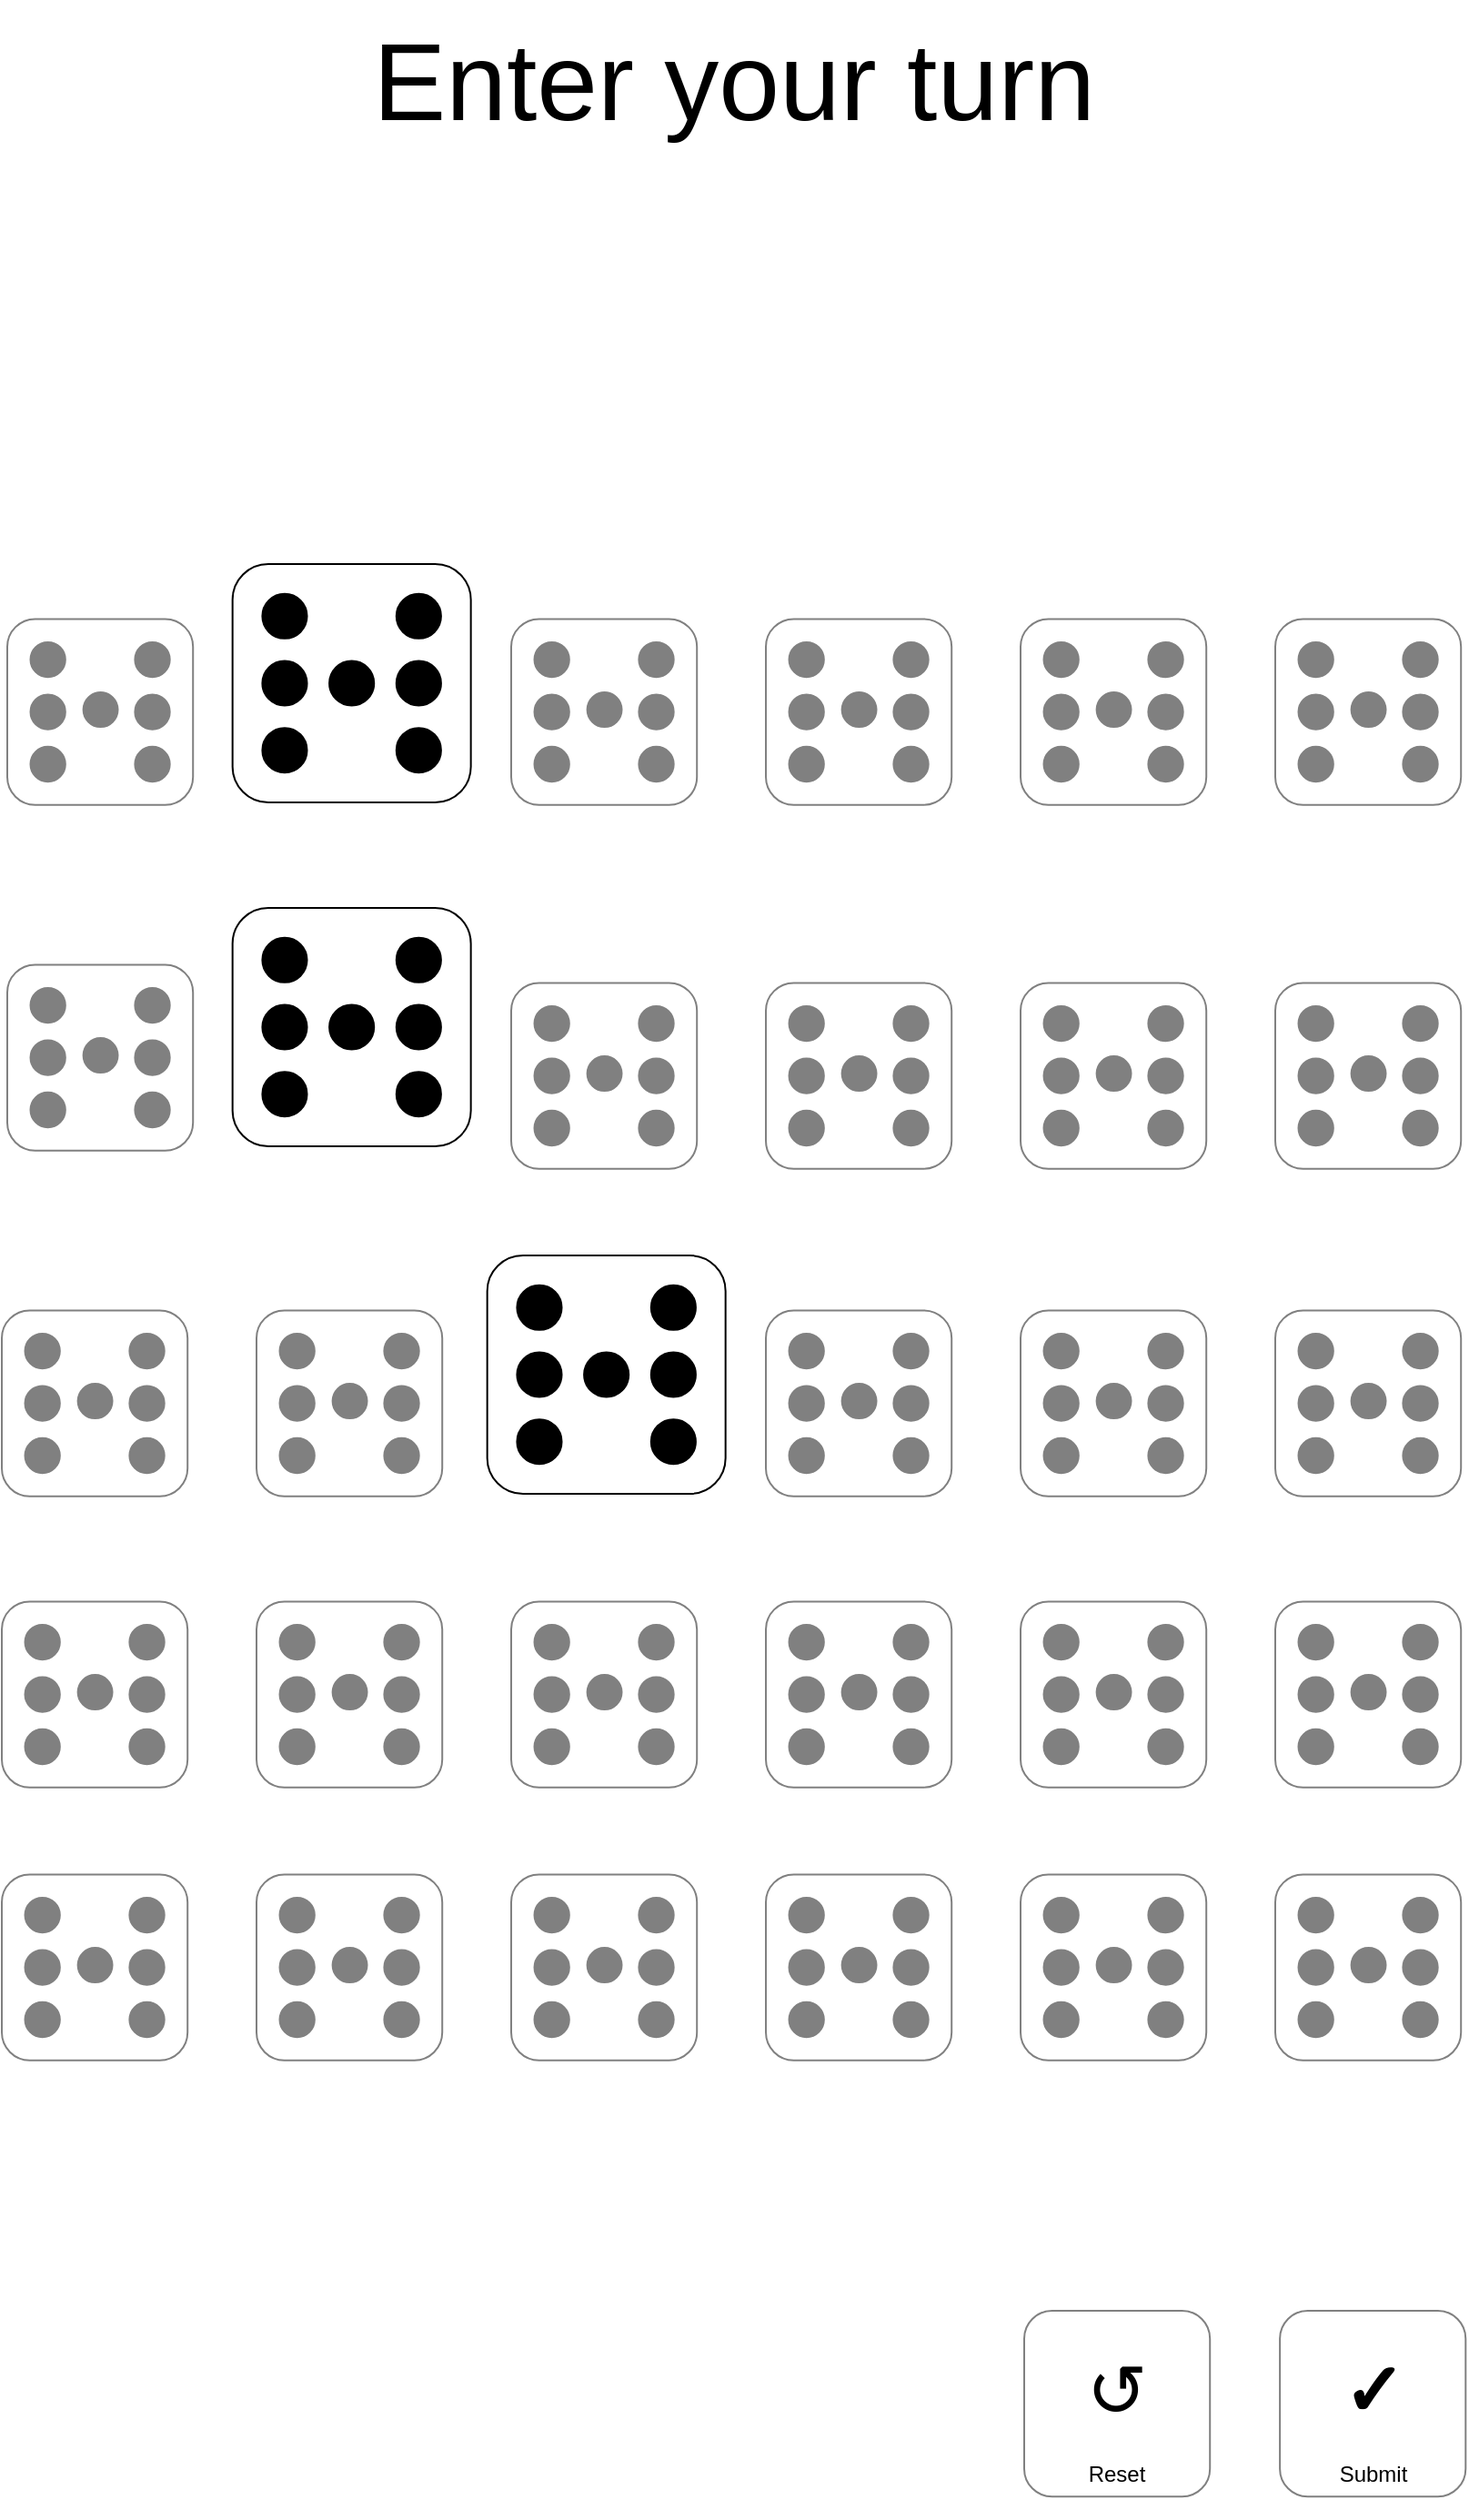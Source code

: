 <mxfile version="20.8.5" type="device"><diagram id="Rl6Ch6sOPOaD-J63bZi5" name="Page-1"><mxGraphModel dx="4693" dy="3857" grid="1" gridSize="10" guides="1" tooltips="1" connect="1" arrows="1" fold="1" page="1" pageScale="1" pageWidth="900" pageHeight="1600" math="0" shadow="0"><root><mxCell id="0"/><mxCell id="1" parent="0"/><mxCell id="8XJ734TsDl1X06uiePoY-332" value="" style="group" vertex="1" connectable="0" parent="1"><mxGeometry x="48" y="-1100" width="804.66" height="830" as="geometry"/></mxCell><mxCell id="8XJ734TsDl1X06uiePoY-1" value="" style="group" vertex="1" connectable="0" parent="8XJ734TsDl1X06uiePoY-332"><mxGeometry x="126.83" width="131" height="131" as="geometry"/></mxCell><mxCell id="8XJ734TsDl1X06uiePoY-2" value="" style="rounded=1;whiteSpace=wrap;html=1;container=0;" vertex="1" parent="8XJ734TsDl1X06uiePoY-1"><mxGeometry width="131" height="131" as="geometry"/></mxCell><mxCell id="8XJ734TsDl1X06uiePoY-3" value="" style="ellipse;whiteSpace=wrap;html=1;fillColor=#000000;container=0;" vertex="1" parent="8XJ734TsDl1X06uiePoY-1"><mxGeometry x="16.375" y="16.375" width="24.562" height="24.562" as="geometry"/></mxCell><mxCell id="8XJ734TsDl1X06uiePoY-4" value="" style="ellipse;whiteSpace=wrap;html=1;fillColor=#000000;container=0;" vertex="1" parent="8XJ734TsDl1X06uiePoY-1"><mxGeometry x="90.062" y="90.062" width="24.562" height="24.562" as="geometry"/></mxCell><mxCell id="8XJ734TsDl1X06uiePoY-5" value="" style="ellipse;whiteSpace=wrap;html=1;fillColor=#000000;rotation=90;container=0;" vertex="1" parent="8XJ734TsDl1X06uiePoY-1"><mxGeometry x="90.062" y="16.375" width="24.562" height="24.562" as="geometry"/></mxCell><mxCell id="8XJ734TsDl1X06uiePoY-6" value="" style="ellipse;whiteSpace=wrap;html=1;fillColor=#000000;rotation=90;container=0;" vertex="1" parent="8XJ734TsDl1X06uiePoY-1"><mxGeometry x="16.375" y="90.062" width="24.562" height="24.562" as="geometry"/></mxCell><mxCell id="8XJ734TsDl1X06uiePoY-7" value="" style="ellipse;whiteSpace=wrap;html=1;fillColor=#000000;container=0;" vertex="1" parent="8XJ734TsDl1X06uiePoY-1"><mxGeometry x="90.062" y="53.219" width="24.562" height="24.562" as="geometry"/></mxCell><mxCell id="8XJ734TsDl1X06uiePoY-8" value="" style="ellipse;whiteSpace=wrap;html=1;fillColor=#000000;container=0;" vertex="1" parent="8XJ734TsDl1X06uiePoY-1"><mxGeometry x="16.375" y="53.219" width="24.562" height="24.562" as="geometry"/></mxCell><mxCell id="8XJ734TsDl1X06uiePoY-9" value="" style="ellipse;whiteSpace=wrap;html=1;fillColor=#000000;" vertex="1" parent="8XJ734TsDl1X06uiePoY-1"><mxGeometry x="53.219" y="53.219" width="24.562" height="24.562" as="geometry"/></mxCell><mxCell id="8XJ734TsDl1X06uiePoY-10" value="" style="group" vertex="1" connectable="0" parent="8XJ734TsDl1X06uiePoY-332"><mxGeometry x="126.83" y="189" width="131" height="131" as="geometry"/></mxCell><mxCell id="8XJ734TsDl1X06uiePoY-11" value="" style="rounded=1;whiteSpace=wrap;html=1;container=0;" vertex="1" parent="8XJ734TsDl1X06uiePoY-10"><mxGeometry width="131" height="131" as="geometry"/></mxCell><mxCell id="8XJ734TsDl1X06uiePoY-12" value="" style="ellipse;whiteSpace=wrap;html=1;fillColor=#000000;container=0;" vertex="1" parent="8XJ734TsDl1X06uiePoY-10"><mxGeometry x="16.375" y="16.375" width="24.562" height="24.562" as="geometry"/></mxCell><mxCell id="8XJ734TsDl1X06uiePoY-13" value="" style="ellipse;whiteSpace=wrap;html=1;fillColor=#000000;container=0;" vertex="1" parent="8XJ734TsDl1X06uiePoY-10"><mxGeometry x="90.062" y="90.062" width="24.562" height="24.562" as="geometry"/></mxCell><mxCell id="8XJ734TsDl1X06uiePoY-14" value="" style="ellipse;whiteSpace=wrap;html=1;fillColor=#000000;rotation=90;container=0;" vertex="1" parent="8XJ734TsDl1X06uiePoY-10"><mxGeometry x="90.062" y="16.375" width="24.562" height="24.562" as="geometry"/></mxCell><mxCell id="8XJ734TsDl1X06uiePoY-15" value="" style="ellipse;whiteSpace=wrap;html=1;fillColor=#000000;rotation=90;container=0;" vertex="1" parent="8XJ734TsDl1X06uiePoY-10"><mxGeometry x="16.375" y="90.062" width="24.562" height="24.562" as="geometry"/></mxCell><mxCell id="8XJ734TsDl1X06uiePoY-16" value="" style="ellipse;whiteSpace=wrap;html=1;fillColor=#000000;container=0;" vertex="1" parent="8XJ734TsDl1X06uiePoY-10"><mxGeometry x="90.062" y="53.219" width="24.562" height="24.562" as="geometry"/></mxCell><mxCell id="8XJ734TsDl1X06uiePoY-17" value="" style="ellipse;whiteSpace=wrap;html=1;fillColor=#000000;container=0;" vertex="1" parent="8XJ734TsDl1X06uiePoY-10"><mxGeometry x="16.375" y="53.219" width="24.562" height="24.562" as="geometry"/></mxCell><mxCell id="8XJ734TsDl1X06uiePoY-18" value="" style="ellipse;whiteSpace=wrap;html=1;fillColor=#000000;" vertex="1" parent="8XJ734TsDl1X06uiePoY-10"><mxGeometry x="53.219" y="53.219" width="24.562" height="24.562" as="geometry"/></mxCell><mxCell id="8XJ734TsDl1X06uiePoY-19" value="" style="group" vertex="1" connectable="0" parent="8XJ734TsDl1X06uiePoY-332"><mxGeometry x="266.83" y="380" width="131" height="131" as="geometry"/></mxCell><mxCell id="8XJ734TsDl1X06uiePoY-20" value="" style="rounded=1;whiteSpace=wrap;html=1;container=0;" vertex="1" parent="8XJ734TsDl1X06uiePoY-19"><mxGeometry width="131" height="131" as="geometry"/></mxCell><mxCell id="8XJ734TsDl1X06uiePoY-21" value="" style="ellipse;whiteSpace=wrap;html=1;fillColor=#000000;container=0;" vertex="1" parent="8XJ734TsDl1X06uiePoY-19"><mxGeometry x="16.375" y="16.375" width="24.562" height="24.562" as="geometry"/></mxCell><mxCell id="8XJ734TsDl1X06uiePoY-22" value="" style="ellipse;whiteSpace=wrap;html=1;fillColor=#000000;container=0;" vertex="1" parent="8XJ734TsDl1X06uiePoY-19"><mxGeometry x="90.062" y="90.062" width="24.562" height="24.562" as="geometry"/></mxCell><mxCell id="8XJ734TsDl1X06uiePoY-23" value="" style="ellipse;whiteSpace=wrap;html=1;fillColor=#000000;rotation=90;container=0;" vertex="1" parent="8XJ734TsDl1X06uiePoY-19"><mxGeometry x="90.062" y="16.375" width="24.562" height="24.562" as="geometry"/></mxCell><mxCell id="8XJ734TsDl1X06uiePoY-24" value="" style="ellipse;whiteSpace=wrap;html=1;fillColor=#000000;rotation=90;container=0;" vertex="1" parent="8XJ734TsDl1X06uiePoY-19"><mxGeometry x="16.375" y="90.062" width="24.562" height="24.562" as="geometry"/></mxCell><mxCell id="8XJ734TsDl1X06uiePoY-25" value="" style="ellipse;whiteSpace=wrap;html=1;fillColor=#000000;container=0;" vertex="1" parent="8XJ734TsDl1X06uiePoY-19"><mxGeometry x="90.062" y="53.219" width="24.562" height="24.562" as="geometry"/></mxCell><mxCell id="8XJ734TsDl1X06uiePoY-26" value="" style="ellipse;whiteSpace=wrap;html=1;fillColor=#000000;container=0;" vertex="1" parent="8XJ734TsDl1X06uiePoY-19"><mxGeometry x="16.375" y="53.219" width="24.562" height="24.562" as="geometry"/></mxCell><mxCell id="8XJ734TsDl1X06uiePoY-27" value="" style="ellipse;whiteSpace=wrap;html=1;fillColor=#000000;" vertex="1" parent="8XJ734TsDl1X06uiePoY-19"><mxGeometry x="53.219" y="53.219" width="24.562" height="24.562" as="geometry"/></mxCell><mxCell id="8XJ734TsDl1X06uiePoY-28" value="" style="group" vertex="1" connectable="0" parent="8XJ734TsDl1X06uiePoY-332"><mxGeometry x="3" y="20" width="104.66" height="120" as="geometry"/></mxCell><mxCell id="8XJ734TsDl1X06uiePoY-29" value="" style="group" vertex="1" connectable="0" parent="8XJ734TsDl1X06uiePoY-28"><mxGeometry width="104.66" height="120" as="geometry"/></mxCell><mxCell id="8XJ734TsDl1X06uiePoY-30" value="" style="group" vertex="1" connectable="0" parent="8XJ734TsDl1X06uiePoY-29"><mxGeometry y="10.213" width="102.107" height="102.128" as="geometry"/></mxCell><mxCell id="8XJ734TsDl1X06uiePoY-31" value="" style="rounded=1;whiteSpace=wrap;html=1;container=0;strokeColor=#808080;" vertex="1" parent="8XJ734TsDl1X06uiePoY-30"><mxGeometry width="102.107" height="102.128" as="geometry"/></mxCell><mxCell id="8XJ734TsDl1X06uiePoY-32" value="" style="ellipse;whiteSpace=wrap;html=1;fillColor=#808080;container=0;strokeColor=#808080;" vertex="1" parent="8XJ734TsDl1X06uiePoY-30"><mxGeometry x="12.763" y="12.766" width="19.145" height="19.149" as="geometry"/></mxCell><mxCell id="8XJ734TsDl1X06uiePoY-33" value="" style="ellipse;whiteSpace=wrap;html=1;fillColor=#808080;container=0;strokeColor=#808080;" vertex="1" parent="8XJ734TsDl1X06uiePoY-30"><mxGeometry x="70.199" y="70.213" width="19.145" height="19.149" as="geometry"/></mxCell><mxCell id="8XJ734TsDl1X06uiePoY-34" value="" style="ellipse;whiteSpace=wrap;html=1;fillColor=#808080;rotation=90;container=0;strokeColor=#808080;" vertex="1" parent="8XJ734TsDl1X06uiePoY-30"><mxGeometry x="70.199" y="12.766" width="19.145" height="19.149" as="geometry"/></mxCell><mxCell id="8XJ734TsDl1X06uiePoY-35" value="" style="ellipse;whiteSpace=wrap;html=1;fillColor=#808080;rotation=90;container=0;strokeColor=#808080;" vertex="1" parent="8XJ734TsDl1X06uiePoY-30"><mxGeometry x="12.763" y="70.213" width="19.145" height="19.149" as="geometry"/></mxCell><mxCell id="8XJ734TsDl1X06uiePoY-36" value="" style="ellipse;whiteSpace=wrap;html=1;fillColor=#808080;container=0;strokeColor=#808080;" vertex="1" parent="8XJ734TsDl1X06uiePoY-30"><mxGeometry x="70.199" y="41.489" width="19.145" height="19.149" as="geometry"/></mxCell><mxCell id="8XJ734TsDl1X06uiePoY-37" value="" style="ellipse;whiteSpace=wrap;html=1;fillColor=#808080;container=0;strokeColor=#808080;" vertex="1" parent="8XJ734TsDl1X06uiePoY-30"><mxGeometry x="12.763" y="41.489" width="19.145" height="19.149" as="geometry"/></mxCell><mxCell id="8XJ734TsDl1X06uiePoY-38" value="" style="ellipse;whiteSpace=wrap;html=1;fillColor=#808080;strokeColor=#808080;" vertex="1" parent="8XJ734TsDl1X06uiePoY-28"><mxGeometry x="41.81" y="50.544" width="18.947" height="18.947" as="geometry"/></mxCell><mxCell id="8XJ734TsDl1X06uiePoY-40" value="" style="group" vertex="1" connectable="0" parent="8XJ734TsDl1X06uiePoY-332"><mxGeometry x="3" y="210" width="104.66" height="120" as="geometry"/></mxCell><mxCell id="8XJ734TsDl1X06uiePoY-41" value="" style="group" vertex="1" connectable="0" parent="8XJ734TsDl1X06uiePoY-40"><mxGeometry width="104.66" height="120" as="geometry"/></mxCell><mxCell id="8XJ734TsDl1X06uiePoY-42" value="" style="group" vertex="1" connectable="0" parent="8XJ734TsDl1X06uiePoY-41"><mxGeometry y="10.213" width="102.107" height="102.128" as="geometry"/></mxCell><mxCell id="8XJ734TsDl1X06uiePoY-43" value="" style="rounded=1;whiteSpace=wrap;html=1;container=0;strokeColor=#808080;" vertex="1" parent="8XJ734TsDl1X06uiePoY-42"><mxGeometry width="102.107" height="102.128" as="geometry"/></mxCell><mxCell id="8XJ734TsDl1X06uiePoY-44" value="" style="ellipse;whiteSpace=wrap;html=1;fillColor=#808080;container=0;strokeColor=#808080;" vertex="1" parent="8XJ734TsDl1X06uiePoY-42"><mxGeometry x="12.763" y="12.766" width="19.145" height="19.149" as="geometry"/></mxCell><mxCell id="8XJ734TsDl1X06uiePoY-45" value="" style="ellipse;whiteSpace=wrap;html=1;fillColor=#808080;container=0;strokeColor=#808080;" vertex="1" parent="8XJ734TsDl1X06uiePoY-42"><mxGeometry x="70.199" y="70.213" width="19.145" height="19.149" as="geometry"/></mxCell><mxCell id="8XJ734TsDl1X06uiePoY-46" value="" style="ellipse;whiteSpace=wrap;html=1;fillColor=#808080;rotation=90;container=0;strokeColor=#808080;" vertex="1" parent="8XJ734TsDl1X06uiePoY-42"><mxGeometry x="70.199" y="12.766" width="19.145" height="19.149" as="geometry"/></mxCell><mxCell id="8XJ734TsDl1X06uiePoY-47" value="" style="ellipse;whiteSpace=wrap;html=1;fillColor=#808080;rotation=90;container=0;strokeColor=#808080;" vertex="1" parent="8XJ734TsDl1X06uiePoY-42"><mxGeometry x="12.763" y="70.213" width="19.145" height="19.149" as="geometry"/></mxCell><mxCell id="8XJ734TsDl1X06uiePoY-48" value="" style="ellipse;whiteSpace=wrap;html=1;fillColor=#808080;container=0;strokeColor=#808080;" vertex="1" parent="8XJ734TsDl1X06uiePoY-42"><mxGeometry x="70.199" y="41.489" width="19.145" height="19.149" as="geometry"/></mxCell><mxCell id="8XJ734TsDl1X06uiePoY-49" value="" style="ellipse;whiteSpace=wrap;html=1;fillColor=#808080;container=0;strokeColor=#808080;" vertex="1" parent="8XJ734TsDl1X06uiePoY-42"><mxGeometry x="12.763" y="41.489" width="19.145" height="19.149" as="geometry"/></mxCell><mxCell id="8XJ734TsDl1X06uiePoY-50" value="" style="ellipse;whiteSpace=wrap;html=1;fillColor=#808080;strokeColor=#808080;" vertex="1" parent="8XJ734TsDl1X06uiePoY-40"><mxGeometry x="41.81" y="50.544" width="18.947" height="18.947" as="geometry"/></mxCell><mxCell id="8XJ734TsDl1X06uiePoY-51" value="" style="group" vertex="1" connectable="0" parent="8XJ734TsDl1X06uiePoY-332"><mxGeometry x="280" y="20" width="104.66" height="120" as="geometry"/></mxCell><mxCell id="8XJ734TsDl1X06uiePoY-52" value="" style="group" vertex="1" connectable="0" parent="8XJ734TsDl1X06uiePoY-51"><mxGeometry width="104.66" height="120" as="geometry"/></mxCell><mxCell id="8XJ734TsDl1X06uiePoY-53" value="" style="group" vertex="1" connectable="0" parent="8XJ734TsDl1X06uiePoY-52"><mxGeometry y="10.213" width="102.107" height="102.128" as="geometry"/></mxCell><mxCell id="8XJ734TsDl1X06uiePoY-54" value="" style="rounded=1;whiteSpace=wrap;html=1;container=0;strokeColor=#808080;" vertex="1" parent="8XJ734TsDl1X06uiePoY-53"><mxGeometry width="102.107" height="102.128" as="geometry"/></mxCell><mxCell id="8XJ734TsDl1X06uiePoY-55" value="" style="ellipse;whiteSpace=wrap;html=1;fillColor=#808080;container=0;strokeColor=#808080;" vertex="1" parent="8XJ734TsDl1X06uiePoY-53"><mxGeometry x="12.763" y="12.766" width="19.145" height="19.149" as="geometry"/></mxCell><mxCell id="8XJ734TsDl1X06uiePoY-56" value="" style="ellipse;whiteSpace=wrap;html=1;fillColor=#808080;container=0;strokeColor=#808080;" vertex="1" parent="8XJ734TsDl1X06uiePoY-53"><mxGeometry x="70.199" y="70.213" width="19.145" height="19.149" as="geometry"/></mxCell><mxCell id="8XJ734TsDl1X06uiePoY-57" value="" style="ellipse;whiteSpace=wrap;html=1;fillColor=#808080;rotation=90;container=0;strokeColor=#808080;" vertex="1" parent="8XJ734TsDl1X06uiePoY-53"><mxGeometry x="70.199" y="12.766" width="19.145" height="19.149" as="geometry"/></mxCell><mxCell id="8XJ734TsDl1X06uiePoY-58" value="" style="ellipse;whiteSpace=wrap;html=1;fillColor=#808080;rotation=90;container=0;strokeColor=#808080;" vertex="1" parent="8XJ734TsDl1X06uiePoY-53"><mxGeometry x="12.763" y="70.213" width="19.145" height="19.149" as="geometry"/></mxCell><mxCell id="8XJ734TsDl1X06uiePoY-59" value="" style="ellipse;whiteSpace=wrap;html=1;fillColor=#808080;container=0;strokeColor=#808080;" vertex="1" parent="8XJ734TsDl1X06uiePoY-53"><mxGeometry x="70.199" y="41.489" width="19.145" height="19.149" as="geometry"/></mxCell><mxCell id="8XJ734TsDl1X06uiePoY-60" value="" style="ellipse;whiteSpace=wrap;html=1;fillColor=#808080;container=0;strokeColor=#808080;" vertex="1" parent="8XJ734TsDl1X06uiePoY-53"><mxGeometry x="12.763" y="41.489" width="19.145" height="19.149" as="geometry"/></mxCell><mxCell id="8XJ734TsDl1X06uiePoY-61" value="" style="ellipse;whiteSpace=wrap;html=1;fillColor=#808080;strokeColor=#808080;" vertex="1" parent="8XJ734TsDl1X06uiePoY-51"><mxGeometry x="41.81" y="50.544" width="18.947" height="18.947" as="geometry"/></mxCell><mxCell id="8XJ734TsDl1X06uiePoY-62" value="" style="group" vertex="1" connectable="0" parent="8XJ734TsDl1X06uiePoY-332"><mxGeometry x="420" y="20" width="104.66" height="120" as="geometry"/></mxCell><mxCell id="8XJ734TsDl1X06uiePoY-63" value="" style="group" vertex="1" connectable="0" parent="8XJ734TsDl1X06uiePoY-62"><mxGeometry width="104.66" height="120" as="geometry"/></mxCell><mxCell id="8XJ734TsDl1X06uiePoY-64" value="" style="group" vertex="1" connectable="0" parent="8XJ734TsDl1X06uiePoY-63"><mxGeometry y="10.213" width="102.107" height="102.128" as="geometry"/></mxCell><mxCell id="8XJ734TsDl1X06uiePoY-65" value="" style="rounded=1;whiteSpace=wrap;html=1;container=0;strokeColor=#808080;" vertex="1" parent="8XJ734TsDl1X06uiePoY-64"><mxGeometry width="102.107" height="102.128" as="geometry"/></mxCell><mxCell id="8XJ734TsDl1X06uiePoY-66" value="" style="ellipse;whiteSpace=wrap;html=1;fillColor=#808080;container=0;strokeColor=#808080;" vertex="1" parent="8XJ734TsDl1X06uiePoY-64"><mxGeometry x="12.763" y="12.766" width="19.145" height="19.149" as="geometry"/></mxCell><mxCell id="8XJ734TsDl1X06uiePoY-67" value="" style="ellipse;whiteSpace=wrap;html=1;fillColor=#808080;container=0;strokeColor=#808080;" vertex="1" parent="8XJ734TsDl1X06uiePoY-64"><mxGeometry x="70.199" y="70.213" width="19.145" height="19.149" as="geometry"/></mxCell><mxCell id="8XJ734TsDl1X06uiePoY-68" value="" style="ellipse;whiteSpace=wrap;html=1;fillColor=#808080;rotation=90;container=0;strokeColor=#808080;" vertex="1" parent="8XJ734TsDl1X06uiePoY-64"><mxGeometry x="70.199" y="12.766" width="19.145" height="19.149" as="geometry"/></mxCell><mxCell id="8XJ734TsDl1X06uiePoY-69" value="" style="ellipse;whiteSpace=wrap;html=1;fillColor=#808080;rotation=90;container=0;strokeColor=#808080;" vertex="1" parent="8XJ734TsDl1X06uiePoY-64"><mxGeometry x="12.763" y="70.213" width="19.145" height="19.149" as="geometry"/></mxCell><mxCell id="8XJ734TsDl1X06uiePoY-70" value="" style="ellipse;whiteSpace=wrap;html=1;fillColor=#808080;container=0;strokeColor=#808080;" vertex="1" parent="8XJ734TsDl1X06uiePoY-64"><mxGeometry x="70.199" y="41.489" width="19.145" height="19.149" as="geometry"/></mxCell><mxCell id="8XJ734TsDl1X06uiePoY-71" value="" style="ellipse;whiteSpace=wrap;html=1;fillColor=#808080;container=0;strokeColor=#808080;" vertex="1" parent="8XJ734TsDl1X06uiePoY-64"><mxGeometry x="12.763" y="41.489" width="19.145" height="19.149" as="geometry"/></mxCell><mxCell id="8XJ734TsDl1X06uiePoY-72" value="" style="ellipse;whiteSpace=wrap;html=1;fillColor=#808080;strokeColor=#808080;" vertex="1" parent="8XJ734TsDl1X06uiePoY-62"><mxGeometry x="41.81" y="50.544" width="18.947" height="18.947" as="geometry"/></mxCell><mxCell id="8XJ734TsDl1X06uiePoY-73" value="" style="group" vertex="1" connectable="0" parent="8XJ734TsDl1X06uiePoY-332"><mxGeometry x="560" y="20" width="104.66" height="120" as="geometry"/></mxCell><mxCell id="8XJ734TsDl1X06uiePoY-74" value="" style="group" vertex="1" connectable="0" parent="8XJ734TsDl1X06uiePoY-73"><mxGeometry width="104.66" height="120" as="geometry"/></mxCell><mxCell id="8XJ734TsDl1X06uiePoY-75" value="" style="group" vertex="1" connectable="0" parent="8XJ734TsDl1X06uiePoY-74"><mxGeometry y="10.213" width="102.107" height="102.128" as="geometry"/></mxCell><mxCell id="8XJ734TsDl1X06uiePoY-76" value="" style="rounded=1;whiteSpace=wrap;html=1;container=0;strokeColor=#808080;" vertex="1" parent="8XJ734TsDl1X06uiePoY-75"><mxGeometry width="102.107" height="102.128" as="geometry"/></mxCell><mxCell id="8XJ734TsDl1X06uiePoY-77" value="" style="ellipse;whiteSpace=wrap;html=1;fillColor=#808080;container=0;strokeColor=#808080;" vertex="1" parent="8XJ734TsDl1X06uiePoY-75"><mxGeometry x="12.763" y="12.766" width="19.145" height="19.149" as="geometry"/></mxCell><mxCell id="8XJ734TsDl1X06uiePoY-78" value="" style="ellipse;whiteSpace=wrap;html=1;fillColor=#808080;container=0;strokeColor=#808080;" vertex="1" parent="8XJ734TsDl1X06uiePoY-75"><mxGeometry x="70.199" y="70.213" width="19.145" height="19.149" as="geometry"/></mxCell><mxCell id="8XJ734TsDl1X06uiePoY-79" value="" style="ellipse;whiteSpace=wrap;html=1;fillColor=#808080;rotation=90;container=0;strokeColor=#808080;" vertex="1" parent="8XJ734TsDl1X06uiePoY-75"><mxGeometry x="70.199" y="12.766" width="19.145" height="19.149" as="geometry"/></mxCell><mxCell id="8XJ734TsDl1X06uiePoY-80" value="" style="ellipse;whiteSpace=wrap;html=1;fillColor=#808080;rotation=90;container=0;strokeColor=#808080;" vertex="1" parent="8XJ734TsDl1X06uiePoY-75"><mxGeometry x="12.763" y="70.213" width="19.145" height="19.149" as="geometry"/></mxCell><mxCell id="8XJ734TsDl1X06uiePoY-81" value="" style="ellipse;whiteSpace=wrap;html=1;fillColor=#808080;container=0;strokeColor=#808080;" vertex="1" parent="8XJ734TsDl1X06uiePoY-75"><mxGeometry x="70.199" y="41.489" width="19.145" height="19.149" as="geometry"/></mxCell><mxCell id="8XJ734TsDl1X06uiePoY-82" value="" style="ellipse;whiteSpace=wrap;html=1;fillColor=#808080;container=0;strokeColor=#808080;" vertex="1" parent="8XJ734TsDl1X06uiePoY-75"><mxGeometry x="12.763" y="41.489" width="19.145" height="19.149" as="geometry"/></mxCell><mxCell id="8XJ734TsDl1X06uiePoY-83" value="" style="ellipse;whiteSpace=wrap;html=1;fillColor=#808080;strokeColor=#808080;" vertex="1" parent="8XJ734TsDl1X06uiePoY-73"><mxGeometry x="41.81" y="50.544" width="18.947" height="18.947" as="geometry"/></mxCell><mxCell id="8XJ734TsDl1X06uiePoY-84" value="" style="group" vertex="1" connectable="0" parent="8XJ734TsDl1X06uiePoY-332"><mxGeometry x="700" y="20" width="104.66" height="120" as="geometry"/></mxCell><mxCell id="8XJ734TsDl1X06uiePoY-85" value="" style="group" vertex="1" connectable="0" parent="8XJ734TsDl1X06uiePoY-84"><mxGeometry width="104.66" height="120" as="geometry"/></mxCell><mxCell id="8XJ734TsDl1X06uiePoY-86" value="" style="group" vertex="1" connectable="0" parent="8XJ734TsDl1X06uiePoY-85"><mxGeometry y="10.213" width="102.107" height="102.128" as="geometry"/></mxCell><mxCell id="8XJ734TsDl1X06uiePoY-87" value="" style="rounded=1;whiteSpace=wrap;html=1;container=0;strokeColor=#808080;" vertex="1" parent="8XJ734TsDl1X06uiePoY-86"><mxGeometry width="102.107" height="102.128" as="geometry"/></mxCell><mxCell id="8XJ734TsDl1X06uiePoY-88" value="" style="ellipse;whiteSpace=wrap;html=1;fillColor=#808080;container=0;strokeColor=#808080;" vertex="1" parent="8XJ734TsDl1X06uiePoY-86"><mxGeometry x="12.763" y="12.766" width="19.145" height="19.149" as="geometry"/></mxCell><mxCell id="8XJ734TsDl1X06uiePoY-89" value="" style="ellipse;whiteSpace=wrap;html=1;fillColor=#808080;container=0;strokeColor=#808080;" vertex="1" parent="8XJ734TsDl1X06uiePoY-86"><mxGeometry x="70.199" y="70.213" width="19.145" height="19.149" as="geometry"/></mxCell><mxCell id="8XJ734TsDl1X06uiePoY-90" value="" style="ellipse;whiteSpace=wrap;html=1;fillColor=#808080;rotation=90;container=0;strokeColor=#808080;" vertex="1" parent="8XJ734TsDl1X06uiePoY-86"><mxGeometry x="70.199" y="12.766" width="19.145" height="19.149" as="geometry"/></mxCell><mxCell id="8XJ734TsDl1X06uiePoY-91" value="" style="ellipse;whiteSpace=wrap;html=1;fillColor=#808080;rotation=90;container=0;strokeColor=#808080;" vertex="1" parent="8XJ734TsDl1X06uiePoY-86"><mxGeometry x="12.763" y="70.213" width="19.145" height="19.149" as="geometry"/></mxCell><mxCell id="8XJ734TsDl1X06uiePoY-92" value="" style="ellipse;whiteSpace=wrap;html=1;fillColor=#808080;container=0;strokeColor=#808080;" vertex="1" parent="8XJ734TsDl1X06uiePoY-86"><mxGeometry x="70.199" y="41.489" width="19.145" height="19.149" as="geometry"/></mxCell><mxCell id="8XJ734TsDl1X06uiePoY-93" value="" style="ellipse;whiteSpace=wrap;html=1;fillColor=#808080;container=0;strokeColor=#808080;" vertex="1" parent="8XJ734TsDl1X06uiePoY-86"><mxGeometry x="12.763" y="41.489" width="19.145" height="19.149" as="geometry"/></mxCell><mxCell id="8XJ734TsDl1X06uiePoY-94" value="" style="ellipse;whiteSpace=wrap;html=1;fillColor=#808080;strokeColor=#808080;" vertex="1" parent="8XJ734TsDl1X06uiePoY-84"><mxGeometry x="41.81" y="50.544" width="18.947" height="18.947" as="geometry"/></mxCell><mxCell id="8XJ734TsDl1X06uiePoY-96" value="" style="group" vertex="1" connectable="0" parent="8XJ734TsDl1X06uiePoY-332"><mxGeometry x="280" y="220" width="104.66" height="120" as="geometry"/></mxCell><mxCell id="8XJ734TsDl1X06uiePoY-97" value="" style="group" vertex="1" connectable="0" parent="8XJ734TsDl1X06uiePoY-96"><mxGeometry width="104.66" height="120" as="geometry"/></mxCell><mxCell id="8XJ734TsDl1X06uiePoY-98" value="" style="group" vertex="1" connectable="0" parent="8XJ734TsDl1X06uiePoY-97"><mxGeometry y="10.213" width="102.107" height="102.128" as="geometry"/></mxCell><mxCell id="8XJ734TsDl1X06uiePoY-99" value="" style="rounded=1;whiteSpace=wrap;html=1;container=0;strokeColor=#808080;" vertex="1" parent="8XJ734TsDl1X06uiePoY-98"><mxGeometry width="102.107" height="102.128" as="geometry"/></mxCell><mxCell id="8XJ734TsDl1X06uiePoY-100" value="" style="ellipse;whiteSpace=wrap;html=1;fillColor=#808080;container=0;strokeColor=#808080;" vertex="1" parent="8XJ734TsDl1X06uiePoY-98"><mxGeometry x="12.763" y="12.766" width="19.145" height="19.149" as="geometry"/></mxCell><mxCell id="8XJ734TsDl1X06uiePoY-101" value="" style="ellipse;whiteSpace=wrap;html=1;fillColor=#808080;container=0;strokeColor=#808080;" vertex="1" parent="8XJ734TsDl1X06uiePoY-98"><mxGeometry x="70.199" y="70.213" width="19.145" height="19.149" as="geometry"/></mxCell><mxCell id="8XJ734TsDl1X06uiePoY-102" value="" style="ellipse;whiteSpace=wrap;html=1;fillColor=#808080;rotation=90;container=0;strokeColor=#808080;" vertex="1" parent="8XJ734TsDl1X06uiePoY-98"><mxGeometry x="70.199" y="12.766" width="19.145" height="19.149" as="geometry"/></mxCell><mxCell id="8XJ734TsDl1X06uiePoY-103" value="" style="ellipse;whiteSpace=wrap;html=1;fillColor=#808080;rotation=90;container=0;strokeColor=#808080;" vertex="1" parent="8XJ734TsDl1X06uiePoY-98"><mxGeometry x="12.763" y="70.213" width="19.145" height="19.149" as="geometry"/></mxCell><mxCell id="8XJ734TsDl1X06uiePoY-104" value="" style="ellipse;whiteSpace=wrap;html=1;fillColor=#808080;container=0;strokeColor=#808080;" vertex="1" parent="8XJ734TsDl1X06uiePoY-98"><mxGeometry x="70.199" y="41.489" width="19.145" height="19.149" as="geometry"/></mxCell><mxCell id="8XJ734TsDl1X06uiePoY-105" value="" style="ellipse;whiteSpace=wrap;html=1;fillColor=#808080;container=0;strokeColor=#808080;" vertex="1" parent="8XJ734TsDl1X06uiePoY-98"><mxGeometry x="12.763" y="41.489" width="19.145" height="19.149" as="geometry"/></mxCell><mxCell id="8XJ734TsDl1X06uiePoY-106" value="" style="ellipse;whiteSpace=wrap;html=1;fillColor=#808080;strokeColor=#808080;" vertex="1" parent="8XJ734TsDl1X06uiePoY-96"><mxGeometry x="41.81" y="50.544" width="18.947" height="18.947" as="geometry"/></mxCell><mxCell id="8XJ734TsDl1X06uiePoY-107" value="" style="group" vertex="1" connectable="0" parent="8XJ734TsDl1X06uiePoY-332"><mxGeometry x="420" y="220" width="104.66" height="120" as="geometry"/></mxCell><mxCell id="8XJ734TsDl1X06uiePoY-108" value="" style="group" vertex="1" connectable="0" parent="8XJ734TsDl1X06uiePoY-107"><mxGeometry width="104.66" height="120" as="geometry"/></mxCell><mxCell id="8XJ734TsDl1X06uiePoY-109" value="" style="group" vertex="1" connectable="0" parent="8XJ734TsDl1X06uiePoY-108"><mxGeometry y="10.213" width="102.107" height="102.128" as="geometry"/></mxCell><mxCell id="8XJ734TsDl1X06uiePoY-110" value="" style="rounded=1;whiteSpace=wrap;html=1;container=0;strokeColor=#808080;" vertex="1" parent="8XJ734TsDl1X06uiePoY-109"><mxGeometry width="102.107" height="102.128" as="geometry"/></mxCell><mxCell id="8XJ734TsDl1X06uiePoY-111" value="" style="ellipse;whiteSpace=wrap;html=1;fillColor=#808080;container=0;strokeColor=#808080;" vertex="1" parent="8XJ734TsDl1X06uiePoY-109"><mxGeometry x="12.763" y="12.766" width="19.145" height="19.149" as="geometry"/></mxCell><mxCell id="8XJ734TsDl1X06uiePoY-112" value="" style="ellipse;whiteSpace=wrap;html=1;fillColor=#808080;container=0;strokeColor=#808080;" vertex="1" parent="8XJ734TsDl1X06uiePoY-109"><mxGeometry x="70.199" y="70.213" width="19.145" height="19.149" as="geometry"/></mxCell><mxCell id="8XJ734TsDl1X06uiePoY-113" value="" style="ellipse;whiteSpace=wrap;html=1;fillColor=#808080;rotation=90;container=0;strokeColor=#808080;" vertex="1" parent="8XJ734TsDl1X06uiePoY-109"><mxGeometry x="70.199" y="12.766" width="19.145" height="19.149" as="geometry"/></mxCell><mxCell id="8XJ734TsDl1X06uiePoY-114" value="" style="ellipse;whiteSpace=wrap;html=1;fillColor=#808080;rotation=90;container=0;strokeColor=#808080;" vertex="1" parent="8XJ734TsDl1X06uiePoY-109"><mxGeometry x="12.763" y="70.213" width="19.145" height="19.149" as="geometry"/></mxCell><mxCell id="8XJ734TsDl1X06uiePoY-115" value="" style="ellipse;whiteSpace=wrap;html=1;fillColor=#808080;container=0;strokeColor=#808080;" vertex="1" parent="8XJ734TsDl1X06uiePoY-109"><mxGeometry x="70.199" y="41.489" width="19.145" height="19.149" as="geometry"/></mxCell><mxCell id="8XJ734TsDl1X06uiePoY-116" value="" style="ellipse;whiteSpace=wrap;html=1;fillColor=#808080;container=0;strokeColor=#808080;" vertex="1" parent="8XJ734TsDl1X06uiePoY-109"><mxGeometry x="12.763" y="41.489" width="19.145" height="19.149" as="geometry"/></mxCell><mxCell id="8XJ734TsDl1X06uiePoY-117" value="" style="ellipse;whiteSpace=wrap;html=1;fillColor=#808080;strokeColor=#808080;" vertex="1" parent="8XJ734TsDl1X06uiePoY-107"><mxGeometry x="41.81" y="50.544" width="18.947" height="18.947" as="geometry"/></mxCell><mxCell id="8XJ734TsDl1X06uiePoY-118" value="" style="group" vertex="1" connectable="0" parent="8XJ734TsDl1X06uiePoY-332"><mxGeometry x="560" y="220" width="104.66" height="120" as="geometry"/></mxCell><mxCell id="8XJ734TsDl1X06uiePoY-119" value="" style="group" vertex="1" connectable="0" parent="8XJ734TsDl1X06uiePoY-118"><mxGeometry width="104.66" height="120" as="geometry"/></mxCell><mxCell id="8XJ734TsDl1X06uiePoY-120" value="" style="group" vertex="1" connectable="0" parent="8XJ734TsDl1X06uiePoY-119"><mxGeometry y="10.213" width="102.107" height="102.128" as="geometry"/></mxCell><mxCell id="8XJ734TsDl1X06uiePoY-121" value="" style="rounded=1;whiteSpace=wrap;html=1;container=0;strokeColor=#808080;" vertex="1" parent="8XJ734TsDl1X06uiePoY-120"><mxGeometry width="102.107" height="102.128" as="geometry"/></mxCell><mxCell id="8XJ734TsDl1X06uiePoY-122" value="" style="ellipse;whiteSpace=wrap;html=1;fillColor=#808080;container=0;strokeColor=#808080;" vertex="1" parent="8XJ734TsDl1X06uiePoY-120"><mxGeometry x="12.763" y="12.766" width="19.145" height="19.149" as="geometry"/></mxCell><mxCell id="8XJ734TsDl1X06uiePoY-123" value="" style="ellipse;whiteSpace=wrap;html=1;fillColor=#808080;container=0;strokeColor=#808080;" vertex="1" parent="8XJ734TsDl1X06uiePoY-120"><mxGeometry x="70.199" y="70.213" width="19.145" height="19.149" as="geometry"/></mxCell><mxCell id="8XJ734TsDl1X06uiePoY-124" value="" style="ellipse;whiteSpace=wrap;html=1;fillColor=#808080;rotation=90;container=0;strokeColor=#808080;" vertex="1" parent="8XJ734TsDl1X06uiePoY-120"><mxGeometry x="70.199" y="12.766" width="19.145" height="19.149" as="geometry"/></mxCell><mxCell id="8XJ734TsDl1X06uiePoY-125" value="" style="ellipse;whiteSpace=wrap;html=1;fillColor=#808080;rotation=90;container=0;strokeColor=#808080;" vertex="1" parent="8XJ734TsDl1X06uiePoY-120"><mxGeometry x="12.763" y="70.213" width="19.145" height="19.149" as="geometry"/></mxCell><mxCell id="8XJ734TsDl1X06uiePoY-126" value="" style="ellipse;whiteSpace=wrap;html=1;fillColor=#808080;container=0;strokeColor=#808080;" vertex="1" parent="8XJ734TsDl1X06uiePoY-120"><mxGeometry x="70.199" y="41.489" width="19.145" height="19.149" as="geometry"/></mxCell><mxCell id="8XJ734TsDl1X06uiePoY-127" value="" style="ellipse;whiteSpace=wrap;html=1;fillColor=#808080;container=0;strokeColor=#808080;" vertex="1" parent="8XJ734TsDl1X06uiePoY-120"><mxGeometry x="12.763" y="41.489" width="19.145" height="19.149" as="geometry"/></mxCell><mxCell id="8XJ734TsDl1X06uiePoY-128" value="" style="ellipse;whiteSpace=wrap;html=1;fillColor=#808080;strokeColor=#808080;" vertex="1" parent="8XJ734TsDl1X06uiePoY-118"><mxGeometry x="41.81" y="50.544" width="18.947" height="18.947" as="geometry"/></mxCell><mxCell id="8XJ734TsDl1X06uiePoY-129" value="" style="group" vertex="1" connectable="0" parent="8XJ734TsDl1X06uiePoY-332"><mxGeometry x="700" y="220" width="104.66" height="120" as="geometry"/></mxCell><mxCell id="8XJ734TsDl1X06uiePoY-130" value="" style="group" vertex="1" connectable="0" parent="8XJ734TsDl1X06uiePoY-129"><mxGeometry width="104.66" height="120" as="geometry"/></mxCell><mxCell id="8XJ734TsDl1X06uiePoY-131" value="" style="group" vertex="1" connectable="0" parent="8XJ734TsDl1X06uiePoY-130"><mxGeometry y="10.213" width="102.107" height="102.128" as="geometry"/></mxCell><mxCell id="8XJ734TsDl1X06uiePoY-132" value="" style="rounded=1;whiteSpace=wrap;html=1;container=0;strokeColor=#808080;" vertex="1" parent="8XJ734TsDl1X06uiePoY-131"><mxGeometry width="102.107" height="102.128" as="geometry"/></mxCell><mxCell id="8XJ734TsDl1X06uiePoY-133" value="" style="ellipse;whiteSpace=wrap;html=1;fillColor=#808080;container=0;strokeColor=#808080;" vertex="1" parent="8XJ734TsDl1X06uiePoY-131"><mxGeometry x="12.763" y="12.766" width="19.145" height="19.149" as="geometry"/></mxCell><mxCell id="8XJ734TsDl1X06uiePoY-134" value="" style="ellipse;whiteSpace=wrap;html=1;fillColor=#808080;container=0;strokeColor=#808080;" vertex="1" parent="8XJ734TsDl1X06uiePoY-131"><mxGeometry x="70.199" y="70.213" width="19.145" height="19.149" as="geometry"/></mxCell><mxCell id="8XJ734TsDl1X06uiePoY-135" value="" style="ellipse;whiteSpace=wrap;html=1;fillColor=#808080;rotation=90;container=0;strokeColor=#808080;" vertex="1" parent="8XJ734TsDl1X06uiePoY-131"><mxGeometry x="70.199" y="12.766" width="19.145" height="19.149" as="geometry"/></mxCell><mxCell id="8XJ734TsDl1X06uiePoY-136" value="" style="ellipse;whiteSpace=wrap;html=1;fillColor=#808080;rotation=90;container=0;strokeColor=#808080;" vertex="1" parent="8XJ734TsDl1X06uiePoY-131"><mxGeometry x="12.763" y="70.213" width="19.145" height="19.149" as="geometry"/></mxCell><mxCell id="8XJ734TsDl1X06uiePoY-137" value="" style="ellipse;whiteSpace=wrap;html=1;fillColor=#808080;container=0;strokeColor=#808080;" vertex="1" parent="8XJ734TsDl1X06uiePoY-131"><mxGeometry x="70.199" y="41.489" width="19.145" height="19.149" as="geometry"/></mxCell><mxCell id="8XJ734TsDl1X06uiePoY-138" value="" style="ellipse;whiteSpace=wrap;html=1;fillColor=#808080;container=0;strokeColor=#808080;" vertex="1" parent="8XJ734TsDl1X06uiePoY-131"><mxGeometry x="12.763" y="41.489" width="19.145" height="19.149" as="geometry"/></mxCell><mxCell id="8XJ734TsDl1X06uiePoY-139" value="" style="ellipse;whiteSpace=wrap;html=1;fillColor=#808080;strokeColor=#808080;" vertex="1" parent="8XJ734TsDl1X06uiePoY-129"><mxGeometry x="41.81" y="50.544" width="18.947" height="18.947" as="geometry"/></mxCell><mxCell id="8XJ734TsDl1X06uiePoY-140" value="" style="group" vertex="1" connectable="0" parent="8XJ734TsDl1X06uiePoY-332"><mxGeometry x="420" y="400" width="104.66" height="120" as="geometry"/></mxCell><mxCell id="8XJ734TsDl1X06uiePoY-141" value="" style="group" vertex="1" connectable="0" parent="8XJ734TsDl1X06uiePoY-140"><mxGeometry width="104.66" height="120" as="geometry"/></mxCell><mxCell id="8XJ734TsDl1X06uiePoY-142" value="" style="group" vertex="1" connectable="0" parent="8XJ734TsDl1X06uiePoY-141"><mxGeometry y="10.213" width="102.107" height="102.128" as="geometry"/></mxCell><mxCell id="8XJ734TsDl1X06uiePoY-143" value="" style="rounded=1;whiteSpace=wrap;html=1;container=0;strokeColor=#808080;" vertex="1" parent="8XJ734TsDl1X06uiePoY-142"><mxGeometry width="102.107" height="102.128" as="geometry"/></mxCell><mxCell id="8XJ734TsDl1X06uiePoY-144" value="" style="ellipse;whiteSpace=wrap;html=1;fillColor=#808080;container=0;strokeColor=#808080;" vertex="1" parent="8XJ734TsDl1X06uiePoY-142"><mxGeometry x="12.763" y="12.766" width="19.145" height="19.149" as="geometry"/></mxCell><mxCell id="8XJ734TsDl1X06uiePoY-145" value="" style="ellipse;whiteSpace=wrap;html=1;fillColor=#808080;container=0;strokeColor=#808080;" vertex="1" parent="8XJ734TsDl1X06uiePoY-142"><mxGeometry x="70.199" y="70.213" width="19.145" height="19.149" as="geometry"/></mxCell><mxCell id="8XJ734TsDl1X06uiePoY-146" value="" style="ellipse;whiteSpace=wrap;html=1;fillColor=#808080;rotation=90;container=0;strokeColor=#808080;" vertex="1" parent="8XJ734TsDl1X06uiePoY-142"><mxGeometry x="70.199" y="12.766" width="19.145" height="19.149" as="geometry"/></mxCell><mxCell id="8XJ734TsDl1X06uiePoY-147" value="" style="ellipse;whiteSpace=wrap;html=1;fillColor=#808080;rotation=90;container=0;strokeColor=#808080;" vertex="1" parent="8XJ734TsDl1X06uiePoY-142"><mxGeometry x="12.763" y="70.213" width="19.145" height="19.149" as="geometry"/></mxCell><mxCell id="8XJ734TsDl1X06uiePoY-148" value="" style="ellipse;whiteSpace=wrap;html=1;fillColor=#808080;container=0;strokeColor=#808080;" vertex="1" parent="8XJ734TsDl1X06uiePoY-142"><mxGeometry x="70.199" y="41.489" width="19.145" height="19.149" as="geometry"/></mxCell><mxCell id="8XJ734TsDl1X06uiePoY-149" value="" style="ellipse;whiteSpace=wrap;html=1;fillColor=#808080;container=0;strokeColor=#808080;" vertex="1" parent="8XJ734TsDl1X06uiePoY-142"><mxGeometry x="12.763" y="41.489" width="19.145" height="19.149" as="geometry"/></mxCell><mxCell id="8XJ734TsDl1X06uiePoY-150" value="" style="ellipse;whiteSpace=wrap;html=1;fillColor=#808080;strokeColor=#808080;" vertex="1" parent="8XJ734TsDl1X06uiePoY-140"><mxGeometry x="41.81" y="50.544" width="18.947" height="18.947" as="geometry"/></mxCell><mxCell id="8XJ734TsDl1X06uiePoY-151" value="" style="group" vertex="1" connectable="0" parent="8XJ734TsDl1X06uiePoY-332"><mxGeometry x="560" y="400" width="104.66" height="120" as="geometry"/></mxCell><mxCell id="8XJ734TsDl1X06uiePoY-152" value="" style="group" vertex="1" connectable="0" parent="8XJ734TsDl1X06uiePoY-151"><mxGeometry width="104.66" height="120" as="geometry"/></mxCell><mxCell id="8XJ734TsDl1X06uiePoY-153" value="" style="group" vertex="1" connectable="0" parent="8XJ734TsDl1X06uiePoY-152"><mxGeometry y="10.213" width="102.107" height="102.128" as="geometry"/></mxCell><mxCell id="8XJ734TsDl1X06uiePoY-154" value="" style="rounded=1;whiteSpace=wrap;html=1;container=0;strokeColor=#808080;" vertex="1" parent="8XJ734TsDl1X06uiePoY-153"><mxGeometry width="102.107" height="102.128" as="geometry"/></mxCell><mxCell id="8XJ734TsDl1X06uiePoY-155" value="" style="ellipse;whiteSpace=wrap;html=1;fillColor=#808080;container=0;strokeColor=#808080;" vertex="1" parent="8XJ734TsDl1X06uiePoY-153"><mxGeometry x="12.763" y="12.766" width="19.145" height="19.149" as="geometry"/></mxCell><mxCell id="8XJ734TsDl1X06uiePoY-156" value="" style="ellipse;whiteSpace=wrap;html=1;fillColor=#808080;container=0;strokeColor=#808080;" vertex="1" parent="8XJ734TsDl1X06uiePoY-153"><mxGeometry x="70.199" y="70.213" width="19.145" height="19.149" as="geometry"/></mxCell><mxCell id="8XJ734TsDl1X06uiePoY-157" value="" style="ellipse;whiteSpace=wrap;html=1;fillColor=#808080;rotation=90;container=0;strokeColor=#808080;" vertex="1" parent="8XJ734TsDl1X06uiePoY-153"><mxGeometry x="70.199" y="12.766" width="19.145" height="19.149" as="geometry"/></mxCell><mxCell id="8XJ734TsDl1X06uiePoY-158" value="" style="ellipse;whiteSpace=wrap;html=1;fillColor=#808080;rotation=90;container=0;strokeColor=#808080;" vertex="1" parent="8XJ734TsDl1X06uiePoY-153"><mxGeometry x="12.763" y="70.213" width="19.145" height="19.149" as="geometry"/></mxCell><mxCell id="8XJ734TsDl1X06uiePoY-159" value="" style="ellipse;whiteSpace=wrap;html=1;fillColor=#808080;container=0;strokeColor=#808080;" vertex="1" parent="8XJ734TsDl1X06uiePoY-153"><mxGeometry x="70.199" y="41.489" width="19.145" height="19.149" as="geometry"/></mxCell><mxCell id="8XJ734TsDl1X06uiePoY-160" value="" style="ellipse;whiteSpace=wrap;html=1;fillColor=#808080;container=0;strokeColor=#808080;" vertex="1" parent="8XJ734TsDl1X06uiePoY-153"><mxGeometry x="12.763" y="41.489" width="19.145" height="19.149" as="geometry"/></mxCell><mxCell id="8XJ734TsDl1X06uiePoY-161" value="" style="ellipse;whiteSpace=wrap;html=1;fillColor=#808080;strokeColor=#808080;" vertex="1" parent="8XJ734TsDl1X06uiePoY-151"><mxGeometry x="41.81" y="50.544" width="18.947" height="18.947" as="geometry"/></mxCell><mxCell id="8XJ734TsDl1X06uiePoY-162" value="" style="group" vertex="1" connectable="0" parent="8XJ734TsDl1X06uiePoY-332"><mxGeometry x="700" y="400" width="104.66" height="120" as="geometry"/></mxCell><mxCell id="8XJ734TsDl1X06uiePoY-163" value="" style="group" vertex="1" connectable="0" parent="8XJ734TsDl1X06uiePoY-162"><mxGeometry width="104.66" height="120" as="geometry"/></mxCell><mxCell id="8XJ734TsDl1X06uiePoY-164" value="" style="group" vertex="1" connectable="0" parent="8XJ734TsDl1X06uiePoY-163"><mxGeometry y="10.213" width="102.107" height="102.128" as="geometry"/></mxCell><mxCell id="8XJ734TsDl1X06uiePoY-165" value="" style="rounded=1;whiteSpace=wrap;html=1;container=0;strokeColor=#808080;" vertex="1" parent="8XJ734TsDl1X06uiePoY-164"><mxGeometry width="102.107" height="102.128" as="geometry"/></mxCell><mxCell id="8XJ734TsDl1X06uiePoY-166" value="" style="ellipse;whiteSpace=wrap;html=1;fillColor=#808080;container=0;strokeColor=#808080;" vertex="1" parent="8XJ734TsDl1X06uiePoY-164"><mxGeometry x="12.763" y="12.766" width="19.145" height="19.149" as="geometry"/></mxCell><mxCell id="8XJ734TsDl1X06uiePoY-167" value="" style="ellipse;whiteSpace=wrap;html=1;fillColor=#808080;container=0;strokeColor=#808080;" vertex="1" parent="8XJ734TsDl1X06uiePoY-164"><mxGeometry x="70.199" y="70.213" width="19.145" height="19.149" as="geometry"/></mxCell><mxCell id="8XJ734TsDl1X06uiePoY-168" value="" style="ellipse;whiteSpace=wrap;html=1;fillColor=#808080;rotation=90;container=0;strokeColor=#808080;" vertex="1" parent="8XJ734TsDl1X06uiePoY-164"><mxGeometry x="70.199" y="12.766" width="19.145" height="19.149" as="geometry"/></mxCell><mxCell id="8XJ734TsDl1X06uiePoY-169" value="" style="ellipse;whiteSpace=wrap;html=1;fillColor=#808080;rotation=90;container=0;strokeColor=#808080;" vertex="1" parent="8XJ734TsDl1X06uiePoY-164"><mxGeometry x="12.763" y="70.213" width="19.145" height="19.149" as="geometry"/></mxCell><mxCell id="8XJ734TsDl1X06uiePoY-170" value="" style="ellipse;whiteSpace=wrap;html=1;fillColor=#808080;container=0;strokeColor=#808080;" vertex="1" parent="8XJ734TsDl1X06uiePoY-164"><mxGeometry x="70.199" y="41.489" width="19.145" height="19.149" as="geometry"/></mxCell><mxCell id="8XJ734TsDl1X06uiePoY-171" value="" style="ellipse;whiteSpace=wrap;html=1;fillColor=#808080;container=0;strokeColor=#808080;" vertex="1" parent="8XJ734TsDl1X06uiePoY-164"><mxGeometry x="12.763" y="41.489" width="19.145" height="19.149" as="geometry"/></mxCell><mxCell id="8XJ734TsDl1X06uiePoY-172" value="" style="ellipse;whiteSpace=wrap;html=1;fillColor=#808080;strokeColor=#808080;" vertex="1" parent="8XJ734TsDl1X06uiePoY-162"><mxGeometry x="41.81" y="50.544" width="18.947" height="18.947" as="geometry"/></mxCell><mxCell id="8XJ734TsDl1X06uiePoY-173" value="" style="group" vertex="1" connectable="0" parent="8XJ734TsDl1X06uiePoY-332"><mxGeometry y="400" width="104.66" height="120" as="geometry"/></mxCell><mxCell id="8XJ734TsDl1X06uiePoY-174" value="" style="group" vertex="1" connectable="0" parent="8XJ734TsDl1X06uiePoY-173"><mxGeometry width="104.66" height="120" as="geometry"/></mxCell><mxCell id="8XJ734TsDl1X06uiePoY-175" value="" style="group" vertex="1" connectable="0" parent="8XJ734TsDl1X06uiePoY-174"><mxGeometry y="10.213" width="102.107" height="102.128" as="geometry"/></mxCell><mxCell id="8XJ734TsDl1X06uiePoY-176" value="" style="rounded=1;whiteSpace=wrap;html=1;container=0;strokeColor=#808080;" vertex="1" parent="8XJ734TsDl1X06uiePoY-175"><mxGeometry width="102.107" height="102.128" as="geometry"/></mxCell><mxCell id="8XJ734TsDl1X06uiePoY-177" value="" style="ellipse;whiteSpace=wrap;html=1;fillColor=#808080;container=0;strokeColor=#808080;" vertex="1" parent="8XJ734TsDl1X06uiePoY-175"><mxGeometry x="12.763" y="12.766" width="19.145" height="19.149" as="geometry"/></mxCell><mxCell id="8XJ734TsDl1X06uiePoY-178" value="" style="ellipse;whiteSpace=wrap;html=1;fillColor=#808080;container=0;strokeColor=#808080;" vertex="1" parent="8XJ734TsDl1X06uiePoY-175"><mxGeometry x="70.199" y="70.213" width="19.145" height="19.149" as="geometry"/></mxCell><mxCell id="8XJ734TsDl1X06uiePoY-179" value="" style="ellipse;whiteSpace=wrap;html=1;fillColor=#808080;rotation=90;container=0;strokeColor=#808080;" vertex="1" parent="8XJ734TsDl1X06uiePoY-175"><mxGeometry x="70.199" y="12.766" width="19.145" height="19.149" as="geometry"/></mxCell><mxCell id="8XJ734TsDl1X06uiePoY-180" value="" style="ellipse;whiteSpace=wrap;html=1;fillColor=#808080;rotation=90;container=0;strokeColor=#808080;" vertex="1" parent="8XJ734TsDl1X06uiePoY-175"><mxGeometry x="12.763" y="70.213" width="19.145" height="19.149" as="geometry"/></mxCell><mxCell id="8XJ734TsDl1X06uiePoY-181" value="" style="ellipse;whiteSpace=wrap;html=1;fillColor=#808080;container=0;strokeColor=#808080;" vertex="1" parent="8XJ734TsDl1X06uiePoY-175"><mxGeometry x="70.199" y="41.489" width="19.145" height="19.149" as="geometry"/></mxCell><mxCell id="8XJ734TsDl1X06uiePoY-182" value="" style="ellipse;whiteSpace=wrap;html=1;fillColor=#808080;container=0;strokeColor=#808080;" vertex="1" parent="8XJ734TsDl1X06uiePoY-175"><mxGeometry x="12.763" y="41.489" width="19.145" height="19.149" as="geometry"/></mxCell><mxCell id="8XJ734TsDl1X06uiePoY-183" value="" style="ellipse;whiteSpace=wrap;html=1;fillColor=#808080;strokeColor=#808080;" vertex="1" parent="8XJ734TsDl1X06uiePoY-173"><mxGeometry x="41.81" y="50.544" width="18.947" height="18.947" as="geometry"/></mxCell><mxCell id="8XJ734TsDl1X06uiePoY-184" value="" style="group" vertex="1" connectable="0" parent="8XJ734TsDl1X06uiePoY-332"><mxGeometry x="140" y="400" width="104.66" height="120" as="geometry"/></mxCell><mxCell id="8XJ734TsDl1X06uiePoY-185" value="" style="group" vertex="1" connectable="0" parent="8XJ734TsDl1X06uiePoY-184"><mxGeometry width="104.66" height="120" as="geometry"/></mxCell><mxCell id="8XJ734TsDl1X06uiePoY-186" value="" style="group" vertex="1" connectable="0" parent="8XJ734TsDl1X06uiePoY-185"><mxGeometry y="10.213" width="102.107" height="102.128" as="geometry"/></mxCell><mxCell id="8XJ734TsDl1X06uiePoY-187" value="" style="rounded=1;whiteSpace=wrap;html=1;container=0;strokeColor=#808080;" vertex="1" parent="8XJ734TsDl1X06uiePoY-186"><mxGeometry width="102.107" height="102.128" as="geometry"/></mxCell><mxCell id="8XJ734TsDl1X06uiePoY-188" value="" style="ellipse;whiteSpace=wrap;html=1;fillColor=#808080;container=0;strokeColor=#808080;" vertex="1" parent="8XJ734TsDl1X06uiePoY-186"><mxGeometry x="12.763" y="12.766" width="19.145" height="19.149" as="geometry"/></mxCell><mxCell id="8XJ734TsDl1X06uiePoY-189" value="" style="ellipse;whiteSpace=wrap;html=1;fillColor=#808080;container=0;strokeColor=#808080;" vertex="1" parent="8XJ734TsDl1X06uiePoY-186"><mxGeometry x="70.199" y="70.213" width="19.145" height="19.149" as="geometry"/></mxCell><mxCell id="8XJ734TsDl1X06uiePoY-190" value="" style="ellipse;whiteSpace=wrap;html=1;fillColor=#808080;rotation=90;container=0;strokeColor=#808080;" vertex="1" parent="8XJ734TsDl1X06uiePoY-186"><mxGeometry x="70.199" y="12.766" width="19.145" height="19.149" as="geometry"/></mxCell><mxCell id="8XJ734TsDl1X06uiePoY-191" value="" style="ellipse;whiteSpace=wrap;html=1;fillColor=#808080;rotation=90;container=0;strokeColor=#808080;" vertex="1" parent="8XJ734TsDl1X06uiePoY-186"><mxGeometry x="12.763" y="70.213" width="19.145" height="19.149" as="geometry"/></mxCell><mxCell id="8XJ734TsDl1X06uiePoY-192" value="" style="ellipse;whiteSpace=wrap;html=1;fillColor=#808080;container=0;strokeColor=#808080;" vertex="1" parent="8XJ734TsDl1X06uiePoY-186"><mxGeometry x="70.199" y="41.489" width="19.145" height="19.149" as="geometry"/></mxCell><mxCell id="8XJ734TsDl1X06uiePoY-193" value="" style="ellipse;whiteSpace=wrap;html=1;fillColor=#808080;container=0;strokeColor=#808080;" vertex="1" parent="8XJ734TsDl1X06uiePoY-186"><mxGeometry x="12.763" y="41.489" width="19.145" height="19.149" as="geometry"/></mxCell><mxCell id="8XJ734TsDl1X06uiePoY-194" value="" style="ellipse;whiteSpace=wrap;html=1;fillColor=#808080;strokeColor=#808080;" vertex="1" parent="8XJ734TsDl1X06uiePoY-184"><mxGeometry x="41.81" y="50.544" width="18.947" height="18.947" as="geometry"/></mxCell><mxCell id="8XJ734TsDl1X06uiePoY-195" value="" style="group" vertex="1" connectable="0" parent="8XJ734TsDl1X06uiePoY-332"><mxGeometry y="560" width="104.66" height="120" as="geometry"/></mxCell><mxCell id="8XJ734TsDl1X06uiePoY-196" value="" style="group" vertex="1" connectable="0" parent="8XJ734TsDl1X06uiePoY-195"><mxGeometry width="104.66" height="120" as="geometry"/></mxCell><mxCell id="8XJ734TsDl1X06uiePoY-197" value="" style="group" vertex="1" connectable="0" parent="8XJ734TsDl1X06uiePoY-196"><mxGeometry y="10.213" width="102.107" height="102.128" as="geometry"/></mxCell><mxCell id="8XJ734TsDl1X06uiePoY-198" value="" style="rounded=1;whiteSpace=wrap;html=1;container=0;strokeColor=#808080;" vertex="1" parent="8XJ734TsDl1X06uiePoY-197"><mxGeometry width="102.107" height="102.128" as="geometry"/></mxCell><mxCell id="8XJ734TsDl1X06uiePoY-199" value="" style="ellipse;whiteSpace=wrap;html=1;fillColor=#808080;container=0;strokeColor=#808080;" vertex="1" parent="8XJ734TsDl1X06uiePoY-197"><mxGeometry x="12.763" y="12.766" width="19.145" height="19.149" as="geometry"/></mxCell><mxCell id="8XJ734TsDl1X06uiePoY-200" value="" style="ellipse;whiteSpace=wrap;html=1;fillColor=#808080;container=0;strokeColor=#808080;" vertex="1" parent="8XJ734TsDl1X06uiePoY-197"><mxGeometry x="70.199" y="70.213" width="19.145" height="19.149" as="geometry"/></mxCell><mxCell id="8XJ734TsDl1X06uiePoY-201" value="" style="ellipse;whiteSpace=wrap;html=1;fillColor=#808080;rotation=90;container=0;strokeColor=#808080;" vertex="1" parent="8XJ734TsDl1X06uiePoY-197"><mxGeometry x="70.199" y="12.766" width="19.145" height="19.149" as="geometry"/></mxCell><mxCell id="8XJ734TsDl1X06uiePoY-202" value="" style="ellipse;whiteSpace=wrap;html=1;fillColor=#808080;rotation=90;container=0;strokeColor=#808080;" vertex="1" parent="8XJ734TsDl1X06uiePoY-197"><mxGeometry x="12.763" y="70.213" width="19.145" height="19.149" as="geometry"/></mxCell><mxCell id="8XJ734TsDl1X06uiePoY-203" value="" style="ellipse;whiteSpace=wrap;html=1;fillColor=#808080;container=0;strokeColor=#808080;" vertex="1" parent="8XJ734TsDl1X06uiePoY-197"><mxGeometry x="70.199" y="41.489" width="19.145" height="19.149" as="geometry"/></mxCell><mxCell id="8XJ734TsDl1X06uiePoY-204" value="" style="ellipse;whiteSpace=wrap;html=1;fillColor=#808080;container=0;strokeColor=#808080;" vertex="1" parent="8XJ734TsDl1X06uiePoY-197"><mxGeometry x="12.763" y="41.489" width="19.145" height="19.149" as="geometry"/></mxCell><mxCell id="8XJ734TsDl1X06uiePoY-205" value="" style="ellipse;whiteSpace=wrap;html=1;fillColor=#808080;strokeColor=#808080;" vertex="1" parent="8XJ734TsDl1X06uiePoY-195"><mxGeometry x="41.81" y="50.544" width="18.947" height="18.947" as="geometry"/></mxCell><mxCell id="8XJ734TsDl1X06uiePoY-206" value="" style="group" vertex="1" connectable="0" parent="8XJ734TsDl1X06uiePoY-332"><mxGeometry x="140" y="560" width="104.66" height="120" as="geometry"/></mxCell><mxCell id="8XJ734TsDl1X06uiePoY-207" value="" style="group" vertex="1" connectable="0" parent="8XJ734TsDl1X06uiePoY-206"><mxGeometry width="104.66" height="120" as="geometry"/></mxCell><mxCell id="8XJ734TsDl1X06uiePoY-208" value="" style="group" vertex="1" connectable="0" parent="8XJ734TsDl1X06uiePoY-207"><mxGeometry y="10.213" width="102.107" height="102.128" as="geometry"/></mxCell><mxCell id="8XJ734TsDl1X06uiePoY-209" value="" style="rounded=1;whiteSpace=wrap;html=1;container=0;strokeColor=#808080;" vertex="1" parent="8XJ734TsDl1X06uiePoY-208"><mxGeometry width="102.107" height="102.128" as="geometry"/></mxCell><mxCell id="8XJ734TsDl1X06uiePoY-210" value="" style="ellipse;whiteSpace=wrap;html=1;fillColor=#808080;container=0;strokeColor=#808080;" vertex="1" parent="8XJ734TsDl1X06uiePoY-208"><mxGeometry x="12.763" y="12.766" width="19.145" height="19.149" as="geometry"/></mxCell><mxCell id="8XJ734TsDl1X06uiePoY-211" value="" style="ellipse;whiteSpace=wrap;html=1;fillColor=#808080;container=0;strokeColor=#808080;" vertex="1" parent="8XJ734TsDl1X06uiePoY-208"><mxGeometry x="70.199" y="70.213" width="19.145" height="19.149" as="geometry"/></mxCell><mxCell id="8XJ734TsDl1X06uiePoY-212" value="" style="ellipse;whiteSpace=wrap;html=1;fillColor=#808080;rotation=90;container=0;strokeColor=#808080;" vertex="1" parent="8XJ734TsDl1X06uiePoY-208"><mxGeometry x="70.199" y="12.766" width="19.145" height="19.149" as="geometry"/></mxCell><mxCell id="8XJ734TsDl1X06uiePoY-213" value="" style="ellipse;whiteSpace=wrap;html=1;fillColor=#808080;rotation=90;container=0;strokeColor=#808080;" vertex="1" parent="8XJ734TsDl1X06uiePoY-208"><mxGeometry x="12.763" y="70.213" width="19.145" height="19.149" as="geometry"/></mxCell><mxCell id="8XJ734TsDl1X06uiePoY-214" value="" style="ellipse;whiteSpace=wrap;html=1;fillColor=#808080;container=0;strokeColor=#808080;" vertex="1" parent="8XJ734TsDl1X06uiePoY-208"><mxGeometry x="70.199" y="41.489" width="19.145" height="19.149" as="geometry"/></mxCell><mxCell id="8XJ734TsDl1X06uiePoY-215" value="" style="ellipse;whiteSpace=wrap;html=1;fillColor=#808080;container=0;strokeColor=#808080;" vertex="1" parent="8XJ734TsDl1X06uiePoY-208"><mxGeometry x="12.763" y="41.489" width="19.145" height="19.149" as="geometry"/></mxCell><mxCell id="8XJ734TsDl1X06uiePoY-216" value="" style="ellipse;whiteSpace=wrap;html=1;fillColor=#808080;strokeColor=#808080;" vertex="1" parent="8XJ734TsDl1X06uiePoY-206"><mxGeometry x="41.81" y="50.544" width="18.947" height="18.947" as="geometry"/></mxCell><mxCell id="8XJ734TsDl1X06uiePoY-217" value="" style="group" vertex="1" connectable="0" parent="8XJ734TsDl1X06uiePoY-332"><mxGeometry x="280" y="560" width="104.66" height="120" as="geometry"/></mxCell><mxCell id="8XJ734TsDl1X06uiePoY-218" value="" style="group" vertex="1" connectable="0" parent="8XJ734TsDl1X06uiePoY-217"><mxGeometry width="104.66" height="120" as="geometry"/></mxCell><mxCell id="8XJ734TsDl1X06uiePoY-219" value="" style="group" vertex="1" connectable="0" parent="8XJ734TsDl1X06uiePoY-218"><mxGeometry y="10.213" width="102.107" height="102.128" as="geometry"/></mxCell><mxCell id="8XJ734TsDl1X06uiePoY-220" value="" style="rounded=1;whiteSpace=wrap;html=1;container=0;strokeColor=#808080;" vertex="1" parent="8XJ734TsDl1X06uiePoY-219"><mxGeometry width="102.107" height="102.128" as="geometry"/></mxCell><mxCell id="8XJ734TsDl1X06uiePoY-221" value="" style="ellipse;whiteSpace=wrap;html=1;fillColor=#808080;container=0;strokeColor=#808080;" vertex="1" parent="8XJ734TsDl1X06uiePoY-219"><mxGeometry x="12.763" y="12.766" width="19.145" height="19.149" as="geometry"/></mxCell><mxCell id="8XJ734TsDl1X06uiePoY-222" value="" style="ellipse;whiteSpace=wrap;html=1;fillColor=#808080;container=0;strokeColor=#808080;" vertex="1" parent="8XJ734TsDl1X06uiePoY-219"><mxGeometry x="70.199" y="70.213" width="19.145" height="19.149" as="geometry"/></mxCell><mxCell id="8XJ734TsDl1X06uiePoY-223" value="" style="ellipse;whiteSpace=wrap;html=1;fillColor=#808080;rotation=90;container=0;strokeColor=#808080;" vertex="1" parent="8XJ734TsDl1X06uiePoY-219"><mxGeometry x="70.199" y="12.766" width="19.145" height="19.149" as="geometry"/></mxCell><mxCell id="8XJ734TsDl1X06uiePoY-224" value="" style="ellipse;whiteSpace=wrap;html=1;fillColor=#808080;rotation=90;container=0;strokeColor=#808080;" vertex="1" parent="8XJ734TsDl1X06uiePoY-219"><mxGeometry x="12.763" y="70.213" width="19.145" height="19.149" as="geometry"/></mxCell><mxCell id="8XJ734TsDl1X06uiePoY-225" value="" style="ellipse;whiteSpace=wrap;html=1;fillColor=#808080;container=0;strokeColor=#808080;" vertex="1" parent="8XJ734TsDl1X06uiePoY-219"><mxGeometry x="70.199" y="41.489" width="19.145" height="19.149" as="geometry"/></mxCell><mxCell id="8XJ734TsDl1X06uiePoY-226" value="" style="ellipse;whiteSpace=wrap;html=1;fillColor=#808080;container=0;strokeColor=#808080;" vertex="1" parent="8XJ734TsDl1X06uiePoY-219"><mxGeometry x="12.763" y="41.489" width="19.145" height="19.149" as="geometry"/></mxCell><mxCell id="8XJ734TsDl1X06uiePoY-227" value="" style="ellipse;whiteSpace=wrap;html=1;fillColor=#808080;strokeColor=#808080;" vertex="1" parent="8XJ734TsDl1X06uiePoY-217"><mxGeometry x="41.81" y="50.544" width="18.947" height="18.947" as="geometry"/></mxCell><mxCell id="8XJ734TsDl1X06uiePoY-228" value="" style="group" vertex="1" connectable="0" parent="8XJ734TsDl1X06uiePoY-332"><mxGeometry x="420" y="560" width="104.66" height="120" as="geometry"/></mxCell><mxCell id="8XJ734TsDl1X06uiePoY-229" value="" style="group" vertex="1" connectable="0" parent="8XJ734TsDl1X06uiePoY-228"><mxGeometry width="104.66" height="120" as="geometry"/></mxCell><mxCell id="8XJ734TsDl1X06uiePoY-230" value="" style="group" vertex="1" connectable="0" parent="8XJ734TsDl1X06uiePoY-229"><mxGeometry y="10.213" width="102.107" height="102.128" as="geometry"/></mxCell><mxCell id="8XJ734TsDl1X06uiePoY-231" value="" style="rounded=1;whiteSpace=wrap;html=1;container=0;strokeColor=#808080;" vertex="1" parent="8XJ734TsDl1X06uiePoY-230"><mxGeometry width="102.107" height="102.128" as="geometry"/></mxCell><mxCell id="8XJ734TsDl1X06uiePoY-232" value="" style="ellipse;whiteSpace=wrap;html=1;fillColor=#808080;container=0;strokeColor=#808080;" vertex="1" parent="8XJ734TsDl1X06uiePoY-230"><mxGeometry x="12.763" y="12.766" width="19.145" height="19.149" as="geometry"/></mxCell><mxCell id="8XJ734TsDl1X06uiePoY-233" value="" style="ellipse;whiteSpace=wrap;html=1;fillColor=#808080;container=0;strokeColor=#808080;" vertex="1" parent="8XJ734TsDl1X06uiePoY-230"><mxGeometry x="70.199" y="70.213" width="19.145" height="19.149" as="geometry"/></mxCell><mxCell id="8XJ734TsDl1X06uiePoY-234" value="" style="ellipse;whiteSpace=wrap;html=1;fillColor=#808080;rotation=90;container=0;strokeColor=#808080;" vertex="1" parent="8XJ734TsDl1X06uiePoY-230"><mxGeometry x="70.199" y="12.766" width="19.145" height="19.149" as="geometry"/></mxCell><mxCell id="8XJ734TsDl1X06uiePoY-235" value="" style="ellipse;whiteSpace=wrap;html=1;fillColor=#808080;rotation=90;container=0;strokeColor=#808080;" vertex="1" parent="8XJ734TsDl1X06uiePoY-230"><mxGeometry x="12.763" y="70.213" width="19.145" height="19.149" as="geometry"/></mxCell><mxCell id="8XJ734TsDl1X06uiePoY-236" value="" style="ellipse;whiteSpace=wrap;html=1;fillColor=#808080;container=0;strokeColor=#808080;" vertex="1" parent="8XJ734TsDl1X06uiePoY-230"><mxGeometry x="70.199" y="41.489" width="19.145" height="19.149" as="geometry"/></mxCell><mxCell id="8XJ734TsDl1X06uiePoY-237" value="" style="ellipse;whiteSpace=wrap;html=1;fillColor=#808080;container=0;strokeColor=#808080;" vertex="1" parent="8XJ734TsDl1X06uiePoY-230"><mxGeometry x="12.763" y="41.489" width="19.145" height="19.149" as="geometry"/></mxCell><mxCell id="8XJ734TsDl1X06uiePoY-238" value="" style="ellipse;whiteSpace=wrap;html=1;fillColor=#808080;strokeColor=#808080;" vertex="1" parent="8XJ734TsDl1X06uiePoY-228"><mxGeometry x="41.81" y="50.544" width="18.947" height="18.947" as="geometry"/></mxCell><mxCell id="8XJ734TsDl1X06uiePoY-239" value="" style="group" vertex="1" connectable="0" parent="8XJ734TsDl1X06uiePoY-332"><mxGeometry x="560" y="560" width="104.66" height="120" as="geometry"/></mxCell><mxCell id="8XJ734TsDl1X06uiePoY-240" value="" style="group" vertex="1" connectable="0" parent="8XJ734TsDl1X06uiePoY-239"><mxGeometry width="104.66" height="120" as="geometry"/></mxCell><mxCell id="8XJ734TsDl1X06uiePoY-241" value="" style="group" vertex="1" connectable="0" parent="8XJ734TsDl1X06uiePoY-240"><mxGeometry y="10.213" width="102.107" height="102.128" as="geometry"/></mxCell><mxCell id="8XJ734TsDl1X06uiePoY-242" value="" style="rounded=1;whiteSpace=wrap;html=1;container=0;strokeColor=#808080;" vertex="1" parent="8XJ734TsDl1X06uiePoY-241"><mxGeometry width="102.107" height="102.128" as="geometry"/></mxCell><mxCell id="8XJ734TsDl1X06uiePoY-243" value="" style="ellipse;whiteSpace=wrap;html=1;fillColor=#808080;container=0;strokeColor=#808080;" vertex="1" parent="8XJ734TsDl1X06uiePoY-241"><mxGeometry x="12.763" y="12.766" width="19.145" height="19.149" as="geometry"/></mxCell><mxCell id="8XJ734TsDl1X06uiePoY-244" value="" style="ellipse;whiteSpace=wrap;html=1;fillColor=#808080;container=0;strokeColor=#808080;" vertex="1" parent="8XJ734TsDl1X06uiePoY-241"><mxGeometry x="70.199" y="70.213" width="19.145" height="19.149" as="geometry"/></mxCell><mxCell id="8XJ734TsDl1X06uiePoY-245" value="" style="ellipse;whiteSpace=wrap;html=1;fillColor=#808080;rotation=90;container=0;strokeColor=#808080;" vertex="1" parent="8XJ734TsDl1X06uiePoY-241"><mxGeometry x="70.199" y="12.766" width="19.145" height="19.149" as="geometry"/></mxCell><mxCell id="8XJ734TsDl1X06uiePoY-246" value="" style="ellipse;whiteSpace=wrap;html=1;fillColor=#808080;rotation=90;container=0;strokeColor=#808080;" vertex="1" parent="8XJ734TsDl1X06uiePoY-241"><mxGeometry x="12.763" y="70.213" width="19.145" height="19.149" as="geometry"/></mxCell><mxCell id="8XJ734TsDl1X06uiePoY-247" value="" style="ellipse;whiteSpace=wrap;html=1;fillColor=#808080;container=0;strokeColor=#808080;" vertex="1" parent="8XJ734TsDl1X06uiePoY-241"><mxGeometry x="70.199" y="41.489" width="19.145" height="19.149" as="geometry"/></mxCell><mxCell id="8XJ734TsDl1X06uiePoY-248" value="" style="ellipse;whiteSpace=wrap;html=1;fillColor=#808080;container=0;strokeColor=#808080;" vertex="1" parent="8XJ734TsDl1X06uiePoY-241"><mxGeometry x="12.763" y="41.489" width="19.145" height="19.149" as="geometry"/></mxCell><mxCell id="8XJ734TsDl1X06uiePoY-249" value="" style="ellipse;whiteSpace=wrap;html=1;fillColor=#808080;strokeColor=#808080;" vertex="1" parent="8XJ734TsDl1X06uiePoY-239"><mxGeometry x="41.81" y="50.544" width="18.947" height="18.947" as="geometry"/></mxCell><mxCell id="8XJ734TsDl1X06uiePoY-250" value="" style="group" vertex="1" connectable="0" parent="8XJ734TsDl1X06uiePoY-332"><mxGeometry x="700" y="560" width="104.66" height="120" as="geometry"/></mxCell><mxCell id="8XJ734TsDl1X06uiePoY-251" value="" style="group" vertex="1" connectable="0" parent="8XJ734TsDl1X06uiePoY-250"><mxGeometry width="104.66" height="120" as="geometry"/></mxCell><mxCell id="8XJ734TsDl1X06uiePoY-252" value="" style="group" vertex="1" connectable="0" parent="8XJ734TsDl1X06uiePoY-251"><mxGeometry y="10.213" width="102.107" height="102.128" as="geometry"/></mxCell><mxCell id="8XJ734TsDl1X06uiePoY-253" value="" style="rounded=1;whiteSpace=wrap;html=1;container=0;strokeColor=#808080;" vertex="1" parent="8XJ734TsDl1X06uiePoY-252"><mxGeometry width="102.107" height="102.128" as="geometry"/></mxCell><mxCell id="8XJ734TsDl1X06uiePoY-254" value="" style="ellipse;whiteSpace=wrap;html=1;fillColor=#808080;container=0;strokeColor=#808080;" vertex="1" parent="8XJ734TsDl1X06uiePoY-252"><mxGeometry x="12.763" y="12.766" width="19.145" height="19.149" as="geometry"/></mxCell><mxCell id="8XJ734TsDl1X06uiePoY-255" value="" style="ellipse;whiteSpace=wrap;html=1;fillColor=#808080;container=0;strokeColor=#808080;" vertex="1" parent="8XJ734TsDl1X06uiePoY-252"><mxGeometry x="70.199" y="70.213" width="19.145" height="19.149" as="geometry"/></mxCell><mxCell id="8XJ734TsDl1X06uiePoY-256" value="" style="ellipse;whiteSpace=wrap;html=1;fillColor=#808080;rotation=90;container=0;strokeColor=#808080;" vertex="1" parent="8XJ734TsDl1X06uiePoY-252"><mxGeometry x="70.199" y="12.766" width="19.145" height="19.149" as="geometry"/></mxCell><mxCell id="8XJ734TsDl1X06uiePoY-257" value="" style="ellipse;whiteSpace=wrap;html=1;fillColor=#808080;rotation=90;container=0;strokeColor=#808080;" vertex="1" parent="8XJ734TsDl1X06uiePoY-252"><mxGeometry x="12.763" y="70.213" width="19.145" height="19.149" as="geometry"/></mxCell><mxCell id="8XJ734TsDl1X06uiePoY-258" value="" style="ellipse;whiteSpace=wrap;html=1;fillColor=#808080;container=0;strokeColor=#808080;" vertex="1" parent="8XJ734TsDl1X06uiePoY-252"><mxGeometry x="70.199" y="41.489" width="19.145" height="19.149" as="geometry"/></mxCell><mxCell id="8XJ734TsDl1X06uiePoY-259" value="" style="ellipse;whiteSpace=wrap;html=1;fillColor=#808080;container=0;strokeColor=#808080;" vertex="1" parent="8XJ734TsDl1X06uiePoY-252"><mxGeometry x="12.763" y="41.489" width="19.145" height="19.149" as="geometry"/></mxCell><mxCell id="8XJ734TsDl1X06uiePoY-260" value="" style="ellipse;whiteSpace=wrap;html=1;fillColor=#808080;strokeColor=#808080;" vertex="1" parent="8XJ734TsDl1X06uiePoY-250"><mxGeometry x="41.81" y="50.544" width="18.947" height="18.947" as="geometry"/></mxCell><mxCell id="8XJ734TsDl1X06uiePoY-263" value="" style="group" vertex="1" connectable="0" parent="8XJ734TsDl1X06uiePoY-332"><mxGeometry y="710" width="104.66" height="120" as="geometry"/></mxCell><mxCell id="8XJ734TsDl1X06uiePoY-264" value="" style="group" vertex="1" connectable="0" parent="8XJ734TsDl1X06uiePoY-263"><mxGeometry width="104.66" height="120" as="geometry"/></mxCell><mxCell id="8XJ734TsDl1X06uiePoY-265" value="" style="group" vertex="1" connectable="0" parent="8XJ734TsDl1X06uiePoY-264"><mxGeometry y="10.213" width="102.107" height="102.128" as="geometry"/></mxCell><mxCell id="8XJ734TsDl1X06uiePoY-266" value="" style="rounded=1;whiteSpace=wrap;html=1;container=0;strokeColor=#808080;" vertex="1" parent="8XJ734TsDl1X06uiePoY-265"><mxGeometry width="102.107" height="102.128" as="geometry"/></mxCell><mxCell id="8XJ734TsDl1X06uiePoY-267" value="" style="ellipse;whiteSpace=wrap;html=1;fillColor=#808080;container=0;strokeColor=#808080;" vertex="1" parent="8XJ734TsDl1X06uiePoY-265"><mxGeometry x="12.763" y="12.766" width="19.145" height="19.149" as="geometry"/></mxCell><mxCell id="8XJ734TsDl1X06uiePoY-268" value="" style="ellipse;whiteSpace=wrap;html=1;fillColor=#808080;container=0;strokeColor=#808080;" vertex="1" parent="8XJ734TsDl1X06uiePoY-265"><mxGeometry x="70.199" y="70.213" width="19.145" height="19.149" as="geometry"/></mxCell><mxCell id="8XJ734TsDl1X06uiePoY-269" value="" style="ellipse;whiteSpace=wrap;html=1;fillColor=#808080;rotation=90;container=0;strokeColor=#808080;" vertex="1" parent="8XJ734TsDl1X06uiePoY-265"><mxGeometry x="70.199" y="12.766" width="19.145" height="19.149" as="geometry"/></mxCell><mxCell id="8XJ734TsDl1X06uiePoY-270" value="" style="ellipse;whiteSpace=wrap;html=1;fillColor=#808080;rotation=90;container=0;strokeColor=#808080;" vertex="1" parent="8XJ734TsDl1X06uiePoY-265"><mxGeometry x="12.763" y="70.213" width="19.145" height="19.149" as="geometry"/></mxCell><mxCell id="8XJ734TsDl1X06uiePoY-271" value="" style="ellipse;whiteSpace=wrap;html=1;fillColor=#808080;container=0;strokeColor=#808080;" vertex="1" parent="8XJ734TsDl1X06uiePoY-265"><mxGeometry x="70.199" y="41.489" width="19.145" height="19.149" as="geometry"/></mxCell><mxCell id="8XJ734TsDl1X06uiePoY-272" value="" style="ellipse;whiteSpace=wrap;html=1;fillColor=#808080;container=0;strokeColor=#808080;" vertex="1" parent="8XJ734TsDl1X06uiePoY-265"><mxGeometry x="12.763" y="41.489" width="19.145" height="19.149" as="geometry"/></mxCell><mxCell id="8XJ734TsDl1X06uiePoY-273" value="" style="ellipse;whiteSpace=wrap;html=1;fillColor=#808080;strokeColor=#808080;" vertex="1" parent="8XJ734TsDl1X06uiePoY-263"><mxGeometry x="41.81" y="50.544" width="18.947" height="18.947" as="geometry"/></mxCell><mxCell id="8XJ734TsDl1X06uiePoY-274" value="" style="group" vertex="1" connectable="0" parent="8XJ734TsDl1X06uiePoY-332"><mxGeometry x="140" y="710" width="104.66" height="120" as="geometry"/></mxCell><mxCell id="8XJ734TsDl1X06uiePoY-275" value="" style="group" vertex="1" connectable="0" parent="8XJ734TsDl1X06uiePoY-274"><mxGeometry width="104.66" height="120" as="geometry"/></mxCell><mxCell id="8XJ734TsDl1X06uiePoY-276" value="" style="group" vertex="1" connectable="0" parent="8XJ734TsDl1X06uiePoY-275"><mxGeometry y="10.213" width="102.107" height="102.128" as="geometry"/></mxCell><mxCell id="8XJ734TsDl1X06uiePoY-277" value="" style="rounded=1;whiteSpace=wrap;html=1;container=0;strokeColor=#808080;" vertex="1" parent="8XJ734TsDl1X06uiePoY-276"><mxGeometry width="102.107" height="102.128" as="geometry"/></mxCell><mxCell id="8XJ734TsDl1X06uiePoY-278" value="" style="ellipse;whiteSpace=wrap;html=1;fillColor=#808080;container=0;strokeColor=#808080;" vertex="1" parent="8XJ734TsDl1X06uiePoY-276"><mxGeometry x="12.763" y="12.766" width="19.145" height="19.149" as="geometry"/></mxCell><mxCell id="8XJ734TsDl1X06uiePoY-279" value="" style="ellipse;whiteSpace=wrap;html=1;fillColor=#808080;container=0;strokeColor=#808080;" vertex="1" parent="8XJ734TsDl1X06uiePoY-276"><mxGeometry x="70.199" y="70.213" width="19.145" height="19.149" as="geometry"/></mxCell><mxCell id="8XJ734TsDl1X06uiePoY-280" value="" style="ellipse;whiteSpace=wrap;html=1;fillColor=#808080;rotation=90;container=0;strokeColor=#808080;" vertex="1" parent="8XJ734TsDl1X06uiePoY-276"><mxGeometry x="70.199" y="12.766" width="19.145" height="19.149" as="geometry"/></mxCell><mxCell id="8XJ734TsDl1X06uiePoY-281" value="" style="ellipse;whiteSpace=wrap;html=1;fillColor=#808080;rotation=90;container=0;strokeColor=#808080;" vertex="1" parent="8XJ734TsDl1X06uiePoY-276"><mxGeometry x="12.763" y="70.213" width="19.145" height="19.149" as="geometry"/></mxCell><mxCell id="8XJ734TsDl1X06uiePoY-282" value="" style="ellipse;whiteSpace=wrap;html=1;fillColor=#808080;container=0;strokeColor=#808080;" vertex="1" parent="8XJ734TsDl1X06uiePoY-276"><mxGeometry x="70.199" y="41.489" width="19.145" height="19.149" as="geometry"/></mxCell><mxCell id="8XJ734TsDl1X06uiePoY-283" value="" style="ellipse;whiteSpace=wrap;html=1;fillColor=#808080;container=0;strokeColor=#808080;" vertex="1" parent="8XJ734TsDl1X06uiePoY-276"><mxGeometry x="12.763" y="41.489" width="19.145" height="19.149" as="geometry"/></mxCell><mxCell id="8XJ734TsDl1X06uiePoY-284" value="" style="ellipse;whiteSpace=wrap;html=1;fillColor=#808080;strokeColor=#808080;" vertex="1" parent="8XJ734TsDl1X06uiePoY-274"><mxGeometry x="41.81" y="50.544" width="18.947" height="18.947" as="geometry"/></mxCell><mxCell id="8XJ734TsDl1X06uiePoY-285" value="" style="group" vertex="1" connectable="0" parent="8XJ734TsDl1X06uiePoY-332"><mxGeometry x="280" y="710" width="104.66" height="120" as="geometry"/></mxCell><mxCell id="8XJ734TsDl1X06uiePoY-286" value="" style="group" vertex="1" connectable="0" parent="8XJ734TsDl1X06uiePoY-285"><mxGeometry width="104.66" height="120" as="geometry"/></mxCell><mxCell id="8XJ734TsDl1X06uiePoY-287" value="" style="group" vertex="1" connectable="0" parent="8XJ734TsDl1X06uiePoY-286"><mxGeometry y="10.213" width="102.107" height="102.128" as="geometry"/></mxCell><mxCell id="8XJ734TsDl1X06uiePoY-288" value="" style="rounded=1;whiteSpace=wrap;html=1;container=0;strokeColor=#808080;" vertex="1" parent="8XJ734TsDl1X06uiePoY-287"><mxGeometry width="102.107" height="102.128" as="geometry"/></mxCell><mxCell id="8XJ734TsDl1X06uiePoY-289" value="" style="ellipse;whiteSpace=wrap;html=1;fillColor=#808080;container=0;strokeColor=#808080;" vertex="1" parent="8XJ734TsDl1X06uiePoY-287"><mxGeometry x="12.763" y="12.766" width="19.145" height="19.149" as="geometry"/></mxCell><mxCell id="8XJ734TsDl1X06uiePoY-290" value="" style="ellipse;whiteSpace=wrap;html=1;fillColor=#808080;container=0;strokeColor=#808080;" vertex="1" parent="8XJ734TsDl1X06uiePoY-287"><mxGeometry x="70.199" y="70.213" width="19.145" height="19.149" as="geometry"/></mxCell><mxCell id="8XJ734TsDl1X06uiePoY-291" value="" style="ellipse;whiteSpace=wrap;html=1;fillColor=#808080;rotation=90;container=0;strokeColor=#808080;" vertex="1" parent="8XJ734TsDl1X06uiePoY-287"><mxGeometry x="70.199" y="12.766" width="19.145" height="19.149" as="geometry"/></mxCell><mxCell id="8XJ734TsDl1X06uiePoY-292" value="" style="ellipse;whiteSpace=wrap;html=1;fillColor=#808080;rotation=90;container=0;strokeColor=#808080;" vertex="1" parent="8XJ734TsDl1X06uiePoY-287"><mxGeometry x="12.763" y="70.213" width="19.145" height="19.149" as="geometry"/></mxCell><mxCell id="8XJ734TsDl1X06uiePoY-293" value="" style="ellipse;whiteSpace=wrap;html=1;fillColor=#808080;container=0;strokeColor=#808080;" vertex="1" parent="8XJ734TsDl1X06uiePoY-287"><mxGeometry x="70.199" y="41.489" width="19.145" height="19.149" as="geometry"/></mxCell><mxCell id="8XJ734TsDl1X06uiePoY-294" value="" style="ellipse;whiteSpace=wrap;html=1;fillColor=#808080;container=0;strokeColor=#808080;" vertex="1" parent="8XJ734TsDl1X06uiePoY-287"><mxGeometry x="12.763" y="41.489" width="19.145" height="19.149" as="geometry"/></mxCell><mxCell id="8XJ734TsDl1X06uiePoY-295" value="" style="ellipse;whiteSpace=wrap;html=1;fillColor=#808080;strokeColor=#808080;" vertex="1" parent="8XJ734TsDl1X06uiePoY-285"><mxGeometry x="41.81" y="50.544" width="18.947" height="18.947" as="geometry"/></mxCell><mxCell id="8XJ734TsDl1X06uiePoY-296" value="" style="group" vertex="1" connectable="0" parent="8XJ734TsDl1X06uiePoY-332"><mxGeometry x="420" y="710" width="104.66" height="120" as="geometry"/></mxCell><mxCell id="8XJ734TsDl1X06uiePoY-297" value="" style="group" vertex="1" connectable="0" parent="8XJ734TsDl1X06uiePoY-296"><mxGeometry width="104.66" height="120" as="geometry"/></mxCell><mxCell id="8XJ734TsDl1X06uiePoY-298" value="" style="group" vertex="1" connectable="0" parent="8XJ734TsDl1X06uiePoY-297"><mxGeometry y="10.213" width="102.107" height="102.128" as="geometry"/></mxCell><mxCell id="8XJ734TsDl1X06uiePoY-299" value="" style="rounded=1;whiteSpace=wrap;html=1;container=0;strokeColor=#808080;" vertex="1" parent="8XJ734TsDl1X06uiePoY-298"><mxGeometry width="102.107" height="102.128" as="geometry"/></mxCell><mxCell id="8XJ734TsDl1X06uiePoY-300" value="" style="ellipse;whiteSpace=wrap;html=1;fillColor=#808080;container=0;strokeColor=#808080;" vertex="1" parent="8XJ734TsDl1X06uiePoY-298"><mxGeometry x="12.763" y="12.766" width="19.145" height="19.149" as="geometry"/></mxCell><mxCell id="8XJ734TsDl1X06uiePoY-301" value="" style="ellipse;whiteSpace=wrap;html=1;fillColor=#808080;container=0;strokeColor=#808080;" vertex="1" parent="8XJ734TsDl1X06uiePoY-298"><mxGeometry x="70.199" y="70.213" width="19.145" height="19.149" as="geometry"/></mxCell><mxCell id="8XJ734TsDl1X06uiePoY-302" value="" style="ellipse;whiteSpace=wrap;html=1;fillColor=#808080;rotation=90;container=0;strokeColor=#808080;" vertex="1" parent="8XJ734TsDl1X06uiePoY-298"><mxGeometry x="70.199" y="12.766" width="19.145" height="19.149" as="geometry"/></mxCell><mxCell id="8XJ734TsDl1X06uiePoY-303" value="" style="ellipse;whiteSpace=wrap;html=1;fillColor=#808080;rotation=90;container=0;strokeColor=#808080;" vertex="1" parent="8XJ734TsDl1X06uiePoY-298"><mxGeometry x="12.763" y="70.213" width="19.145" height="19.149" as="geometry"/></mxCell><mxCell id="8XJ734TsDl1X06uiePoY-304" value="" style="ellipse;whiteSpace=wrap;html=1;fillColor=#808080;container=0;strokeColor=#808080;" vertex="1" parent="8XJ734TsDl1X06uiePoY-298"><mxGeometry x="70.199" y="41.489" width="19.145" height="19.149" as="geometry"/></mxCell><mxCell id="8XJ734TsDl1X06uiePoY-305" value="" style="ellipse;whiteSpace=wrap;html=1;fillColor=#808080;container=0;strokeColor=#808080;" vertex="1" parent="8XJ734TsDl1X06uiePoY-298"><mxGeometry x="12.763" y="41.489" width="19.145" height="19.149" as="geometry"/></mxCell><mxCell id="8XJ734TsDl1X06uiePoY-306" value="" style="ellipse;whiteSpace=wrap;html=1;fillColor=#808080;strokeColor=#808080;" vertex="1" parent="8XJ734TsDl1X06uiePoY-296"><mxGeometry x="41.81" y="50.544" width="18.947" height="18.947" as="geometry"/></mxCell><mxCell id="8XJ734TsDl1X06uiePoY-307" value="" style="group" vertex="1" connectable="0" parent="8XJ734TsDl1X06uiePoY-332"><mxGeometry x="560" y="710" width="104.66" height="120" as="geometry"/></mxCell><mxCell id="8XJ734TsDl1X06uiePoY-308" value="" style="group" vertex="1" connectable="0" parent="8XJ734TsDl1X06uiePoY-307"><mxGeometry width="104.66" height="120" as="geometry"/></mxCell><mxCell id="8XJ734TsDl1X06uiePoY-309" value="" style="group" vertex="1" connectable="0" parent="8XJ734TsDl1X06uiePoY-308"><mxGeometry y="10.213" width="102.107" height="102.128" as="geometry"/></mxCell><mxCell id="8XJ734TsDl1X06uiePoY-310" value="" style="rounded=1;whiteSpace=wrap;html=1;container=0;strokeColor=#808080;" vertex="1" parent="8XJ734TsDl1X06uiePoY-309"><mxGeometry width="102.107" height="102.128" as="geometry"/></mxCell><mxCell id="8XJ734TsDl1X06uiePoY-311" value="" style="ellipse;whiteSpace=wrap;html=1;fillColor=#808080;container=0;strokeColor=#808080;" vertex="1" parent="8XJ734TsDl1X06uiePoY-309"><mxGeometry x="12.763" y="12.766" width="19.145" height="19.149" as="geometry"/></mxCell><mxCell id="8XJ734TsDl1X06uiePoY-312" value="" style="ellipse;whiteSpace=wrap;html=1;fillColor=#808080;container=0;strokeColor=#808080;" vertex="1" parent="8XJ734TsDl1X06uiePoY-309"><mxGeometry x="70.199" y="70.213" width="19.145" height="19.149" as="geometry"/></mxCell><mxCell id="8XJ734TsDl1X06uiePoY-313" value="" style="ellipse;whiteSpace=wrap;html=1;fillColor=#808080;rotation=90;container=0;strokeColor=#808080;" vertex="1" parent="8XJ734TsDl1X06uiePoY-309"><mxGeometry x="70.199" y="12.766" width="19.145" height="19.149" as="geometry"/></mxCell><mxCell id="8XJ734TsDl1X06uiePoY-314" value="" style="ellipse;whiteSpace=wrap;html=1;fillColor=#808080;rotation=90;container=0;strokeColor=#808080;" vertex="1" parent="8XJ734TsDl1X06uiePoY-309"><mxGeometry x="12.763" y="70.213" width="19.145" height="19.149" as="geometry"/></mxCell><mxCell id="8XJ734TsDl1X06uiePoY-315" value="" style="ellipse;whiteSpace=wrap;html=1;fillColor=#808080;container=0;strokeColor=#808080;" vertex="1" parent="8XJ734TsDl1X06uiePoY-309"><mxGeometry x="70.199" y="41.489" width="19.145" height="19.149" as="geometry"/></mxCell><mxCell id="8XJ734TsDl1X06uiePoY-316" value="" style="ellipse;whiteSpace=wrap;html=1;fillColor=#808080;container=0;strokeColor=#808080;" vertex="1" parent="8XJ734TsDl1X06uiePoY-309"><mxGeometry x="12.763" y="41.489" width="19.145" height="19.149" as="geometry"/></mxCell><mxCell id="8XJ734TsDl1X06uiePoY-317" value="" style="ellipse;whiteSpace=wrap;html=1;fillColor=#808080;strokeColor=#808080;" vertex="1" parent="8XJ734TsDl1X06uiePoY-307"><mxGeometry x="41.81" y="50.544" width="18.947" height="18.947" as="geometry"/></mxCell><mxCell id="8XJ734TsDl1X06uiePoY-318" value="" style="group" vertex="1" connectable="0" parent="8XJ734TsDl1X06uiePoY-332"><mxGeometry x="700" y="710" width="104.66" height="120" as="geometry"/></mxCell><mxCell id="8XJ734TsDl1X06uiePoY-319" value="" style="group" vertex="1" connectable="0" parent="8XJ734TsDl1X06uiePoY-318"><mxGeometry width="104.66" height="120" as="geometry"/></mxCell><mxCell id="8XJ734TsDl1X06uiePoY-320" value="" style="group" vertex="1" connectable="0" parent="8XJ734TsDl1X06uiePoY-319"><mxGeometry y="10.213" width="102.107" height="102.128" as="geometry"/></mxCell><mxCell id="8XJ734TsDl1X06uiePoY-321" value="" style="rounded=1;whiteSpace=wrap;html=1;container=0;strokeColor=#808080;" vertex="1" parent="8XJ734TsDl1X06uiePoY-320"><mxGeometry width="102.107" height="102.128" as="geometry"/></mxCell><mxCell id="8XJ734TsDl1X06uiePoY-322" value="" style="ellipse;whiteSpace=wrap;html=1;fillColor=#808080;container=0;strokeColor=#808080;" vertex="1" parent="8XJ734TsDl1X06uiePoY-320"><mxGeometry x="12.763" y="12.766" width="19.145" height="19.149" as="geometry"/></mxCell><mxCell id="8XJ734TsDl1X06uiePoY-323" value="" style="ellipse;whiteSpace=wrap;html=1;fillColor=#808080;container=0;strokeColor=#808080;" vertex="1" parent="8XJ734TsDl1X06uiePoY-320"><mxGeometry x="70.199" y="70.213" width="19.145" height="19.149" as="geometry"/></mxCell><mxCell id="8XJ734TsDl1X06uiePoY-324" value="" style="ellipse;whiteSpace=wrap;html=1;fillColor=#808080;rotation=90;container=0;strokeColor=#808080;" vertex="1" parent="8XJ734TsDl1X06uiePoY-320"><mxGeometry x="70.199" y="12.766" width="19.145" height="19.149" as="geometry"/></mxCell><mxCell id="8XJ734TsDl1X06uiePoY-325" value="" style="ellipse;whiteSpace=wrap;html=1;fillColor=#808080;rotation=90;container=0;strokeColor=#808080;" vertex="1" parent="8XJ734TsDl1X06uiePoY-320"><mxGeometry x="12.763" y="70.213" width="19.145" height="19.149" as="geometry"/></mxCell><mxCell id="8XJ734TsDl1X06uiePoY-326" value="" style="ellipse;whiteSpace=wrap;html=1;fillColor=#808080;container=0;strokeColor=#808080;" vertex="1" parent="8XJ734TsDl1X06uiePoY-320"><mxGeometry x="70.199" y="41.489" width="19.145" height="19.149" as="geometry"/></mxCell><mxCell id="8XJ734TsDl1X06uiePoY-327" value="" style="ellipse;whiteSpace=wrap;html=1;fillColor=#808080;container=0;strokeColor=#808080;" vertex="1" parent="8XJ734TsDl1X06uiePoY-320"><mxGeometry x="12.763" y="41.489" width="19.145" height="19.149" as="geometry"/></mxCell><mxCell id="8XJ734TsDl1X06uiePoY-328" value="" style="ellipse;whiteSpace=wrap;html=1;fillColor=#808080;strokeColor=#808080;" vertex="1" parent="8XJ734TsDl1X06uiePoY-318"><mxGeometry x="41.81" y="50.544" width="18.947" height="18.947" as="geometry"/></mxCell><mxCell id="8XJ734TsDl1X06uiePoY-334" value="&lt;font style=&quot;font-size: 60px;&quot;&gt;Enter your turn&lt;/font&gt;" style="text;html=1;align=center;verticalAlign=middle;resizable=0;points=[];autosize=1;strokeColor=none;fillColor=none;" vertex="1" parent="1"><mxGeometry x="240.33" y="-1410" width="420" height="90" as="geometry"/></mxCell><mxCell id="8XJ734TsDl1X06uiePoY-347" value="&lt;br&gt;&lt;font size=&quot;1&quot; style=&quot;&quot;&gt;&lt;b style=&quot;font-size: 40px;&quot;&gt;✓&lt;/b&gt;&lt;/font&gt;&lt;br&gt;&lt;br&gt;Submit" style="rounded=1;whiteSpace=wrap;html=1;container=0;strokeColor=#808080;" vertex="1" parent="1"><mxGeometry x="750.55" y="-139.997" width="102.107" height="102.128" as="geometry"/></mxCell><mxCell id="8XJ734TsDl1X06uiePoY-348" value="&lt;br style=&quot;border-color: var(--border-color);&quot;&gt;&lt;font style=&quot;font-size: 40px;&quot;&gt;↺&lt;/font&gt;&lt;br style=&quot;border-color: var(--border-color);&quot;&gt;&lt;br style=&quot;border-color: var(--border-color);&quot;&gt;Reset" style="rounded=1;whiteSpace=wrap;html=1;container=0;strokeColor=#808080;" vertex="1" parent="1"><mxGeometry x="610" y="-139.997" width="102.107" height="102.128" as="geometry"/></mxCell></root></mxGraphModel></diagram></mxfile>
